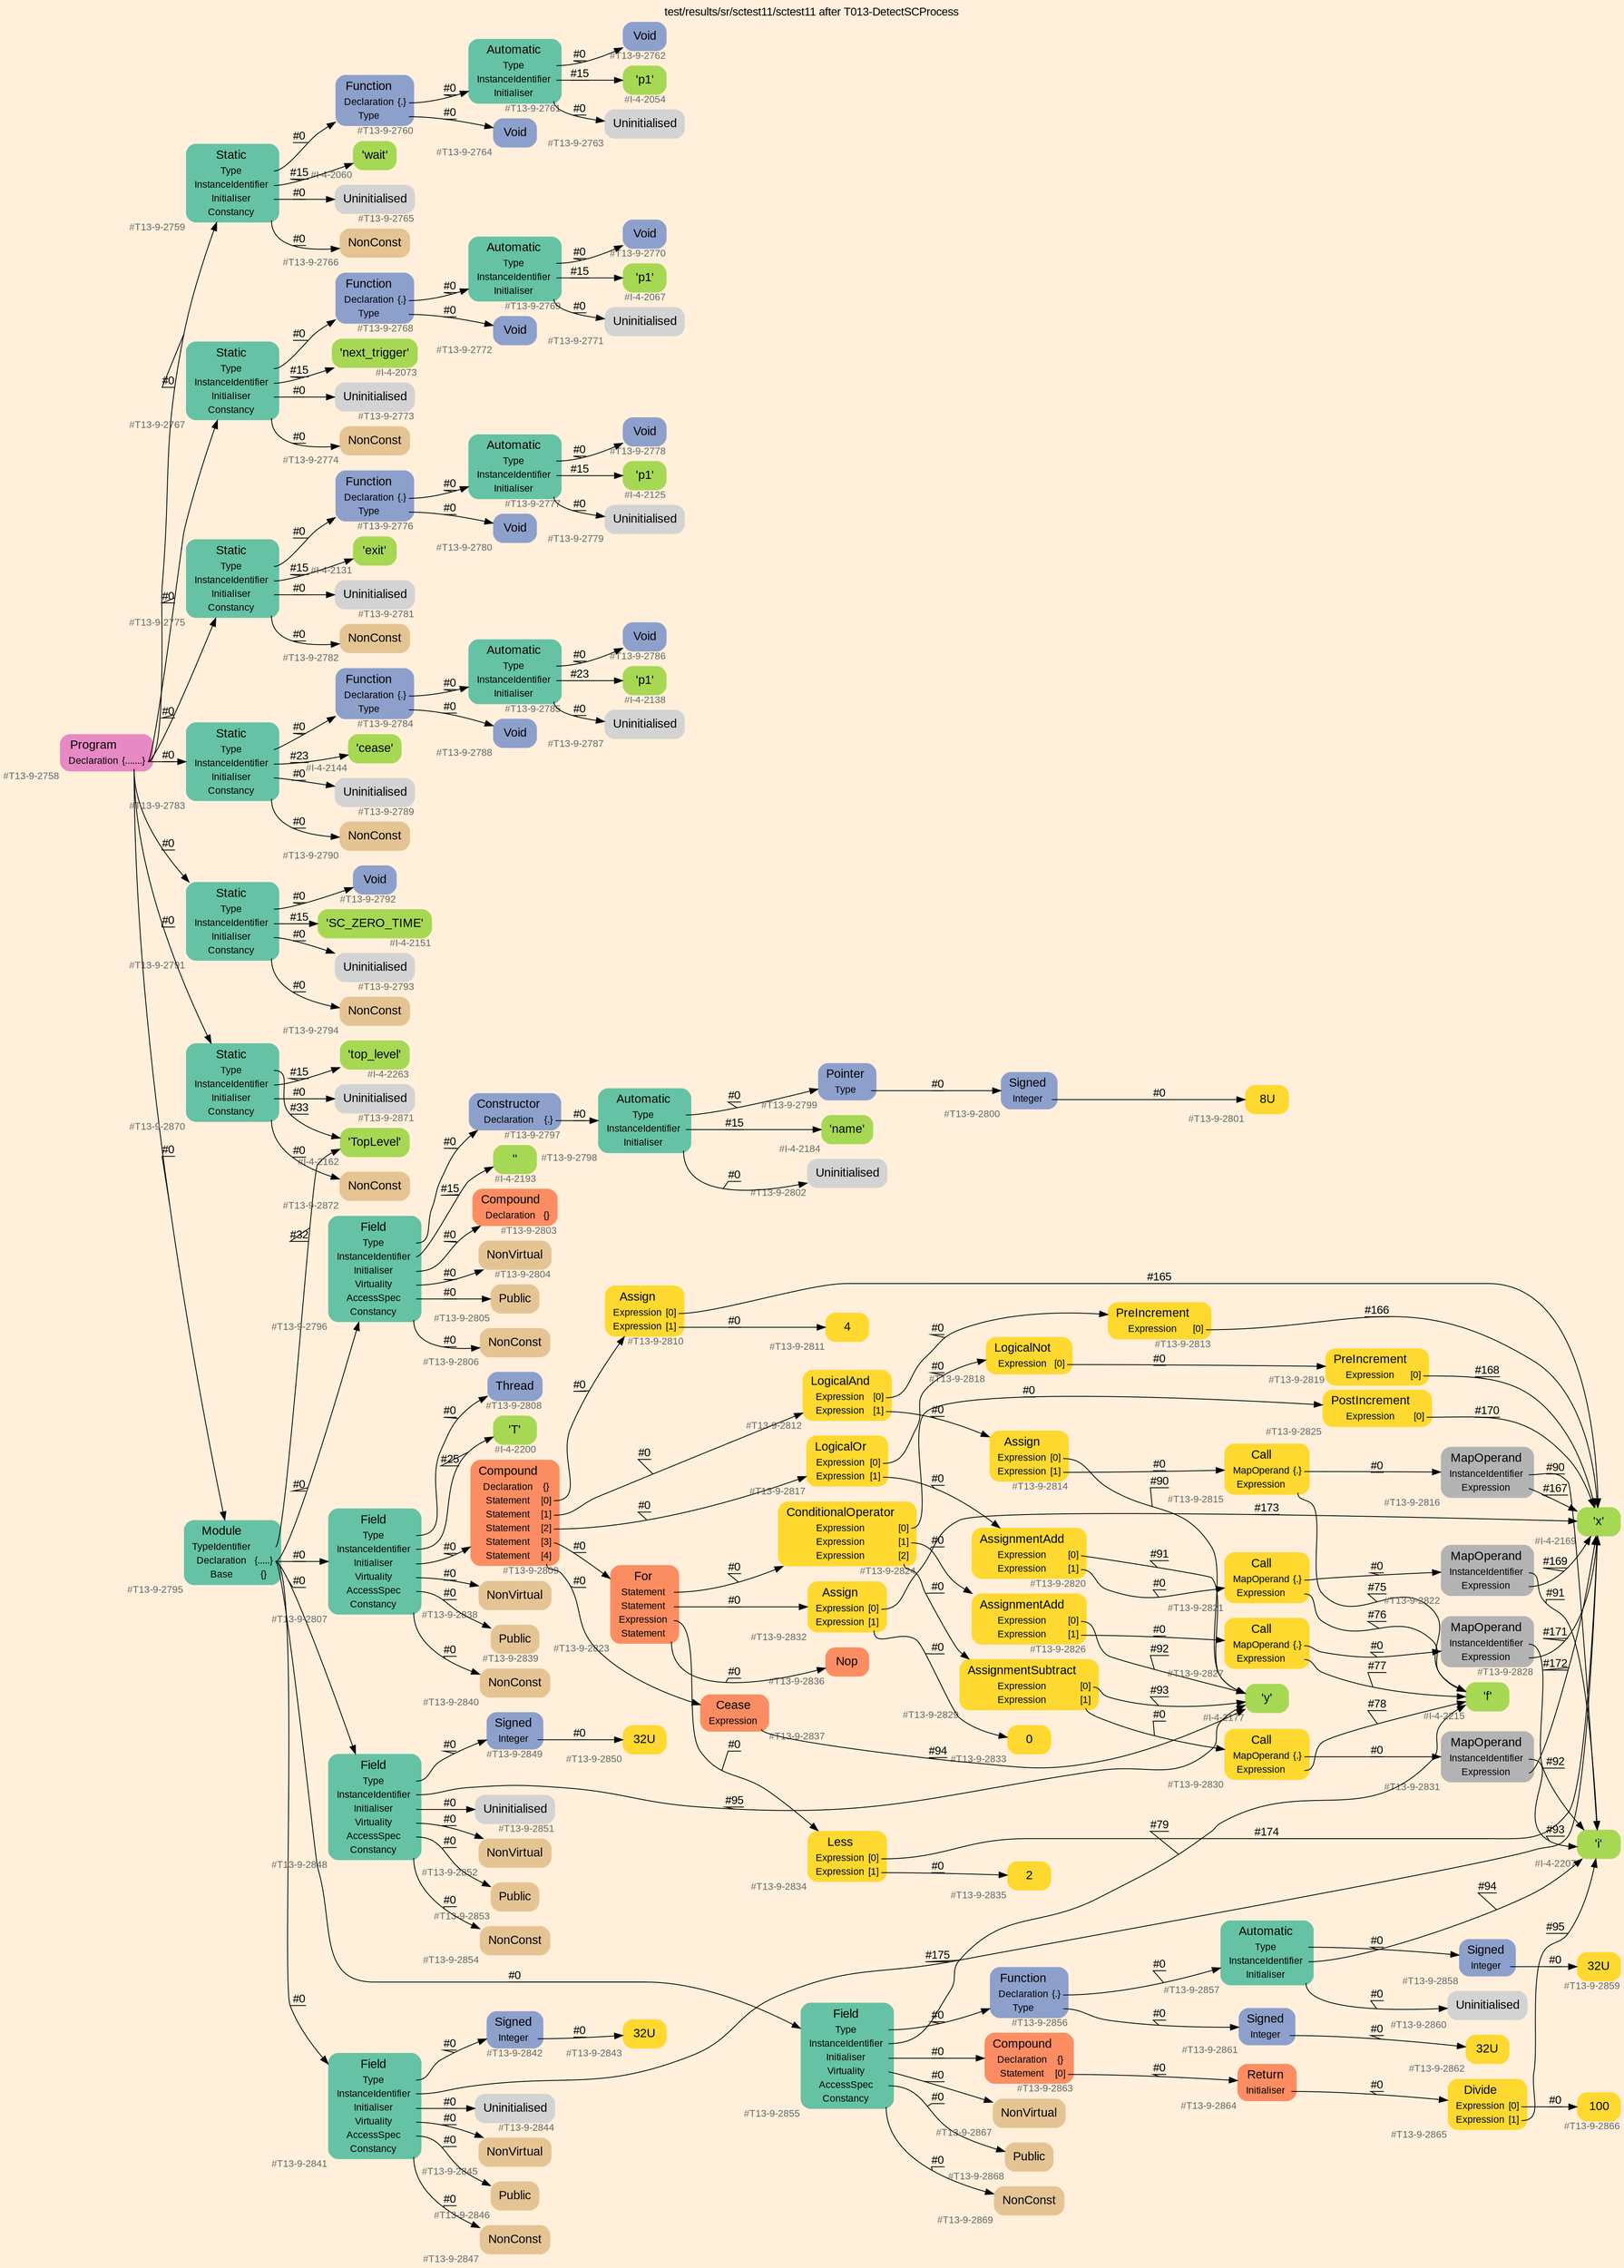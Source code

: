digraph "test/results/sr/sctest11/sctest11 after T013-DetectSCProcess" {
label = "test/results/sr/sctest11/sctest11 after T013-DetectSCProcess"
labelloc = t
graph [
    rankdir = "LR"
    ranksep = 0.3
    bgcolor = antiquewhite1
    color = black
    fontcolor = black
    fontname = "Arial"
];
node [
    fontname = "Arial"
];
edge [
    fontname = "Arial"
];

// -------------------- node figure --------------------
// -------- block #T13-9-2758 ----------
"#T13-9-2758" [
    fillcolor = "/set28/4"
    xlabel = "#T13-9-2758"
    fontsize = "12"
    fontcolor = grey40
    shape = "plaintext"
    label = <<TABLE BORDER="0" CELLBORDER="0" CELLSPACING="0">
     <TR><TD><FONT COLOR="black" POINT-SIZE="15">Program</FONT></TD></TR>
     <TR><TD><FONT COLOR="black" POINT-SIZE="12">Declaration</FONT></TD><TD PORT="port0"><FONT COLOR="black" POINT-SIZE="12">{.......}</FONT></TD></TR>
    </TABLE>>
    style = "rounded,filled"
];

// -------- block #T13-9-2759 ----------
"#T13-9-2759" [
    fillcolor = "/set28/1"
    xlabel = "#T13-9-2759"
    fontsize = "12"
    fontcolor = grey40
    shape = "plaintext"
    label = <<TABLE BORDER="0" CELLBORDER="0" CELLSPACING="0">
     <TR><TD><FONT COLOR="black" POINT-SIZE="15">Static</FONT></TD></TR>
     <TR><TD><FONT COLOR="black" POINT-SIZE="12">Type</FONT></TD><TD PORT="port0"></TD></TR>
     <TR><TD><FONT COLOR="black" POINT-SIZE="12">InstanceIdentifier</FONT></TD><TD PORT="port1"></TD></TR>
     <TR><TD><FONT COLOR="black" POINT-SIZE="12">Initialiser</FONT></TD><TD PORT="port2"></TD></TR>
     <TR><TD><FONT COLOR="black" POINT-SIZE="12">Constancy</FONT></TD><TD PORT="port3"></TD></TR>
    </TABLE>>
    style = "rounded,filled"
];

// -------- block #T13-9-2760 ----------
"#T13-9-2760" [
    fillcolor = "/set28/3"
    xlabel = "#T13-9-2760"
    fontsize = "12"
    fontcolor = grey40
    shape = "plaintext"
    label = <<TABLE BORDER="0" CELLBORDER="0" CELLSPACING="0">
     <TR><TD><FONT COLOR="black" POINT-SIZE="15">Function</FONT></TD></TR>
     <TR><TD><FONT COLOR="black" POINT-SIZE="12">Declaration</FONT></TD><TD PORT="port0"><FONT COLOR="black" POINT-SIZE="12">{.}</FONT></TD></TR>
     <TR><TD><FONT COLOR="black" POINT-SIZE="12">Type</FONT></TD><TD PORT="port1"></TD></TR>
    </TABLE>>
    style = "rounded,filled"
];

// -------- block #T13-9-2761 ----------
"#T13-9-2761" [
    fillcolor = "/set28/1"
    xlabel = "#T13-9-2761"
    fontsize = "12"
    fontcolor = grey40
    shape = "plaintext"
    label = <<TABLE BORDER="0" CELLBORDER="0" CELLSPACING="0">
     <TR><TD><FONT COLOR="black" POINT-SIZE="15">Automatic</FONT></TD></TR>
     <TR><TD><FONT COLOR="black" POINT-SIZE="12">Type</FONT></TD><TD PORT="port0"></TD></TR>
     <TR><TD><FONT COLOR="black" POINT-SIZE="12">InstanceIdentifier</FONT></TD><TD PORT="port1"></TD></TR>
     <TR><TD><FONT COLOR="black" POINT-SIZE="12">Initialiser</FONT></TD><TD PORT="port2"></TD></TR>
    </TABLE>>
    style = "rounded,filled"
];

// -------- block #T13-9-2762 ----------
"#T13-9-2762" [
    fillcolor = "/set28/3"
    xlabel = "#T13-9-2762"
    fontsize = "12"
    fontcolor = grey40
    shape = "plaintext"
    label = <<TABLE BORDER="0" CELLBORDER="0" CELLSPACING="0">
     <TR><TD><FONT COLOR="black" POINT-SIZE="15">Void</FONT></TD></TR>
    </TABLE>>
    style = "rounded,filled"
];

// -------- block #I-4-2054 ----------
"#I-4-2054" [
    fillcolor = "/set28/5"
    xlabel = "#I-4-2054"
    fontsize = "12"
    fontcolor = grey40
    shape = "plaintext"
    label = <<TABLE BORDER="0" CELLBORDER="0" CELLSPACING="0">
     <TR><TD><FONT COLOR="black" POINT-SIZE="15">'p1'</FONT></TD></TR>
    </TABLE>>
    style = "rounded,filled"
];

// -------- block #T13-9-2763 ----------
"#T13-9-2763" [
    xlabel = "#T13-9-2763"
    fontsize = "12"
    fontcolor = grey40
    shape = "plaintext"
    label = <<TABLE BORDER="0" CELLBORDER="0" CELLSPACING="0">
     <TR><TD><FONT COLOR="black" POINT-SIZE="15">Uninitialised</FONT></TD></TR>
    </TABLE>>
    style = "rounded,filled"
];

// -------- block #T13-9-2764 ----------
"#T13-9-2764" [
    fillcolor = "/set28/3"
    xlabel = "#T13-9-2764"
    fontsize = "12"
    fontcolor = grey40
    shape = "plaintext"
    label = <<TABLE BORDER="0" CELLBORDER="0" CELLSPACING="0">
     <TR><TD><FONT COLOR="black" POINT-SIZE="15">Void</FONT></TD></TR>
    </TABLE>>
    style = "rounded,filled"
];

// -------- block #I-4-2060 ----------
"#I-4-2060" [
    fillcolor = "/set28/5"
    xlabel = "#I-4-2060"
    fontsize = "12"
    fontcolor = grey40
    shape = "plaintext"
    label = <<TABLE BORDER="0" CELLBORDER="0" CELLSPACING="0">
     <TR><TD><FONT COLOR="black" POINT-SIZE="15">'wait'</FONT></TD></TR>
    </TABLE>>
    style = "rounded,filled"
];

// -------- block #T13-9-2765 ----------
"#T13-9-2765" [
    xlabel = "#T13-9-2765"
    fontsize = "12"
    fontcolor = grey40
    shape = "plaintext"
    label = <<TABLE BORDER="0" CELLBORDER="0" CELLSPACING="0">
     <TR><TD><FONT COLOR="black" POINT-SIZE="15">Uninitialised</FONT></TD></TR>
    </TABLE>>
    style = "rounded,filled"
];

// -------- block #T13-9-2766 ----------
"#T13-9-2766" [
    fillcolor = "/set28/7"
    xlabel = "#T13-9-2766"
    fontsize = "12"
    fontcolor = grey40
    shape = "plaintext"
    label = <<TABLE BORDER="0" CELLBORDER="0" CELLSPACING="0">
     <TR><TD><FONT COLOR="black" POINT-SIZE="15">NonConst</FONT></TD></TR>
    </TABLE>>
    style = "rounded,filled"
];

// -------- block #T13-9-2767 ----------
"#T13-9-2767" [
    fillcolor = "/set28/1"
    xlabel = "#T13-9-2767"
    fontsize = "12"
    fontcolor = grey40
    shape = "plaintext"
    label = <<TABLE BORDER="0" CELLBORDER="0" CELLSPACING="0">
     <TR><TD><FONT COLOR="black" POINT-SIZE="15">Static</FONT></TD></TR>
     <TR><TD><FONT COLOR="black" POINT-SIZE="12">Type</FONT></TD><TD PORT="port0"></TD></TR>
     <TR><TD><FONT COLOR="black" POINT-SIZE="12">InstanceIdentifier</FONT></TD><TD PORT="port1"></TD></TR>
     <TR><TD><FONT COLOR="black" POINT-SIZE="12">Initialiser</FONT></TD><TD PORT="port2"></TD></TR>
     <TR><TD><FONT COLOR="black" POINT-SIZE="12">Constancy</FONT></TD><TD PORT="port3"></TD></TR>
    </TABLE>>
    style = "rounded,filled"
];

// -------- block #T13-9-2768 ----------
"#T13-9-2768" [
    fillcolor = "/set28/3"
    xlabel = "#T13-9-2768"
    fontsize = "12"
    fontcolor = grey40
    shape = "plaintext"
    label = <<TABLE BORDER="0" CELLBORDER="0" CELLSPACING="0">
     <TR><TD><FONT COLOR="black" POINT-SIZE="15">Function</FONT></TD></TR>
     <TR><TD><FONT COLOR="black" POINT-SIZE="12">Declaration</FONT></TD><TD PORT="port0"><FONT COLOR="black" POINT-SIZE="12">{.}</FONT></TD></TR>
     <TR><TD><FONT COLOR="black" POINT-SIZE="12">Type</FONT></TD><TD PORT="port1"></TD></TR>
    </TABLE>>
    style = "rounded,filled"
];

// -------- block #T13-9-2769 ----------
"#T13-9-2769" [
    fillcolor = "/set28/1"
    xlabel = "#T13-9-2769"
    fontsize = "12"
    fontcolor = grey40
    shape = "plaintext"
    label = <<TABLE BORDER="0" CELLBORDER="0" CELLSPACING="0">
     <TR><TD><FONT COLOR="black" POINT-SIZE="15">Automatic</FONT></TD></TR>
     <TR><TD><FONT COLOR="black" POINT-SIZE="12">Type</FONT></TD><TD PORT="port0"></TD></TR>
     <TR><TD><FONT COLOR="black" POINT-SIZE="12">InstanceIdentifier</FONT></TD><TD PORT="port1"></TD></TR>
     <TR><TD><FONT COLOR="black" POINT-SIZE="12">Initialiser</FONT></TD><TD PORT="port2"></TD></TR>
    </TABLE>>
    style = "rounded,filled"
];

// -------- block #T13-9-2770 ----------
"#T13-9-2770" [
    fillcolor = "/set28/3"
    xlabel = "#T13-9-2770"
    fontsize = "12"
    fontcolor = grey40
    shape = "plaintext"
    label = <<TABLE BORDER="0" CELLBORDER="0" CELLSPACING="0">
     <TR><TD><FONT COLOR="black" POINT-SIZE="15">Void</FONT></TD></TR>
    </TABLE>>
    style = "rounded,filled"
];

// -------- block #I-4-2067 ----------
"#I-4-2067" [
    fillcolor = "/set28/5"
    xlabel = "#I-4-2067"
    fontsize = "12"
    fontcolor = grey40
    shape = "plaintext"
    label = <<TABLE BORDER="0" CELLBORDER="0" CELLSPACING="0">
     <TR><TD><FONT COLOR="black" POINT-SIZE="15">'p1'</FONT></TD></TR>
    </TABLE>>
    style = "rounded,filled"
];

// -------- block #T13-9-2771 ----------
"#T13-9-2771" [
    xlabel = "#T13-9-2771"
    fontsize = "12"
    fontcolor = grey40
    shape = "plaintext"
    label = <<TABLE BORDER="0" CELLBORDER="0" CELLSPACING="0">
     <TR><TD><FONT COLOR="black" POINT-SIZE="15">Uninitialised</FONT></TD></TR>
    </TABLE>>
    style = "rounded,filled"
];

// -------- block #T13-9-2772 ----------
"#T13-9-2772" [
    fillcolor = "/set28/3"
    xlabel = "#T13-9-2772"
    fontsize = "12"
    fontcolor = grey40
    shape = "plaintext"
    label = <<TABLE BORDER="0" CELLBORDER="0" CELLSPACING="0">
     <TR><TD><FONT COLOR="black" POINT-SIZE="15">Void</FONT></TD></TR>
    </TABLE>>
    style = "rounded,filled"
];

// -------- block #I-4-2073 ----------
"#I-4-2073" [
    fillcolor = "/set28/5"
    xlabel = "#I-4-2073"
    fontsize = "12"
    fontcolor = grey40
    shape = "plaintext"
    label = <<TABLE BORDER="0" CELLBORDER="0" CELLSPACING="0">
     <TR><TD><FONT COLOR="black" POINT-SIZE="15">'next_trigger'</FONT></TD></TR>
    </TABLE>>
    style = "rounded,filled"
];

// -------- block #T13-9-2773 ----------
"#T13-9-2773" [
    xlabel = "#T13-9-2773"
    fontsize = "12"
    fontcolor = grey40
    shape = "plaintext"
    label = <<TABLE BORDER="0" CELLBORDER="0" CELLSPACING="0">
     <TR><TD><FONT COLOR="black" POINT-SIZE="15">Uninitialised</FONT></TD></TR>
    </TABLE>>
    style = "rounded,filled"
];

// -------- block #T13-9-2774 ----------
"#T13-9-2774" [
    fillcolor = "/set28/7"
    xlabel = "#T13-9-2774"
    fontsize = "12"
    fontcolor = grey40
    shape = "plaintext"
    label = <<TABLE BORDER="0" CELLBORDER="0" CELLSPACING="0">
     <TR><TD><FONT COLOR="black" POINT-SIZE="15">NonConst</FONT></TD></TR>
    </TABLE>>
    style = "rounded,filled"
];

// -------- block #T13-9-2775 ----------
"#T13-9-2775" [
    fillcolor = "/set28/1"
    xlabel = "#T13-9-2775"
    fontsize = "12"
    fontcolor = grey40
    shape = "plaintext"
    label = <<TABLE BORDER="0" CELLBORDER="0" CELLSPACING="0">
     <TR><TD><FONT COLOR="black" POINT-SIZE="15">Static</FONT></TD></TR>
     <TR><TD><FONT COLOR="black" POINT-SIZE="12">Type</FONT></TD><TD PORT="port0"></TD></TR>
     <TR><TD><FONT COLOR="black" POINT-SIZE="12">InstanceIdentifier</FONT></TD><TD PORT="port1"></TD></TR>
     <TR><TD><FONT COLOR="black" POINT-SIZE="12">Initialiser</FONT></TD><TD PORT="port2"></TD></TR>
     <TR><TD><FONT COLOR="black" POINT-SIZE="12">Constancy</FONT></TD><TD PORT="port3"></TD></TR>
    </TABLE>>
    style = "rounded,filled"
];

// -------- block #T13-9-2776 ----------
"#T13-9-2776" [
    fillcolor = "/set28/3"
    xlabel = "#T13-9-2776"
    fontsize = "12"
    fontcolor = grey40
    shape = "plaintext"
    label = <<TABLE BORDER="0" CELLBORDER="0" CELLSPACING="0">
     <TR><TD><FONT COLOR="black" POINT-SIZE="15">Function</FONT></TD></TR>
     <TR><TD><FONT COLOR="black" POINT-SIZE="12">Declaration</FONT></TD><TD PORT="port0"><FONT COLOR="black" POINT-SIZE="12">{.}</FONT></TD></TR>
     <TR><TD><FONT COLOR="black" POINT-SIZE="12">Type</FONT></TD><TD PORT="port1"></TD></TR>
    </TABLE>>
    style = "rounded,filled"
];

// -------- block #T13-9-2777 ----------
"#T13-9-2777" [
    fillcolor = "/set28/1"
    xlabel = "#T13-9-2777"
    fontsize = "12"
    fontcolor = grey40
    shape = "plaintext"
    label = <<TABLE BORDER="0" CELLBORDER="0" CELLSPACING="0">
     <TR><TD><FONT COLOR="black" POINT-SIZE="15">Automatic</FONT></TD></TR>
     <TR><TD><FONT COLOR="black" POINT-SIZE="12">Type</FONT></TD><TD PORT="port0"></TD></TR>
     <TR><TD><FONT COLOR="black" POINT-SIZE="12">InstanceIdentifier</FONT></TD><TD PORT="port1"></TD></TR>
     <TR><TD><FONT COLOR="black" POINT-SIZE="12">Initialiser</FONT></TD><TD PORT="port2"></TD></TR>
    </TABLE>>
    style = "rounded,filled"
];

// -------- block #T13-9-2778 ----------
"#T13-9-2778" [
    fillcolor = "/set28/3"
    xlabel = "#T13-9-2778"
    fontsize = "12"
    fontcolor = grey40
    shape = "plaintext"
    label = <<TABLE BORDER="0" CELLBORDER="0" CELLSPACING="0">
     <TR><TD><FONT COLOR="black" POINT-SIZE="15">Void</FONT></TD></TR>
    </TABLE>>
    style = "rounded,filled"
];

// -------- block #I-4-2125 ----------
"#I-4-2125" [
    fillcolor = "/set28/5"
    xlabel = "#I-4-2125"
    fontsize = "12"
    fontcolor = grey40
    shape = "plaintext"
    label = <<TABLE BORDER="0" CELLBORDER="0" CELLSPACING="0">
     <TR><TD><FONT COLOR="black" POINT-SIZE="15">'p1'</FONT></TD></TR>
    </TABLE>>
    style = "rounded,filled"
];

// -------- block #T13-9-2779 ----------
"#T13-9-2779" [
    xlabel = "#T13-9-2779"
    fontsize = "12"
    fontcolor = grey40
    shape = "plaintext"
    label = <<TABLE BORDER="0" CELLBORDER="0" CELLSPACING="0">
     <TR><TD><FONT COLOR="black" POINT-SIZE="15">Uninitialised</FONT></TD></TR>
    </TABLE>>
    style = "rounded,filled"
];

// -------- block #T13-9-2780 ----------
"#T13-9-2780" [
    fillcolor = "/set28/3"
    xlabel = "#T13-9-2780"
    fontsize = "12"
    fontcolor = grey40
    shape = "plaintext"
    label = <<TABLE BORDER="0" CELLBORDER="0" CELLSPACING="0">
     <TR><TD><FONT COLOR="black" POINT-SIZE="15">Void</FONT></TD></TR>
    </TABLE>>
    style = "rounded,filled"
];

// -------- block #I-4-2131 ----------
"#I-4-2131" [
    fillcolor = "/set28/5"
    xlabel = "#I-4-2131"
    fontsize = "12"
    fontcolor = grey40
    shape = "plaintext"
    label = <<TABLE BORDER="0" CELLBORDER="0" CELLSPACING="0">
     <TR><TD><FONT COLOR="black" POINT-SIZE="15">'exit'</FONT></TD></TR>
    </TABLE>>
    style = "rounded,filled"
];

// -------- block #T13-9-2781 ----------
"#T13-9-2781" [
    xlabel = "#T13-9-2781"
    fontsize = "12"
    fontcolor = grey40
    shape = "plaintext"
    label = <<TABLE BORDER="0" CELLBORDER="0" CELLSPACING="0">
     <TR><TD><FONT COLOR="black" POINT-SIZE="15">Uninitialised</FONT></TD></TR>
    </TABLE>>
    style = "rounded,filled"
];

// -------- block #T13-9-2782 ----------
"#T13-9-2782" [
    fillcolor = "/set28/7"
    xlabel = "#T13-9-2782"
    fontsize = "12"
    fontcolor = grey40
    shape = "plaintext"
    label = <<TABLE BORDER="0" CELLBORDER="0" CELLSPACING="0">
     <TR><TD><FONT COLOR="black" POINT-SIZE="15">NonConst</FONT></TD></TR>
    </TABLE>>
    style = "rounded,filled"
];

// -------- block #T13-9-2783 ----------
"#T13-9-2783" [
    fillcolor = "/set28/1"
    xlabel = "#T13-9-2783"
    fontsize = "12"
    fontcolor = grey40
    shape = "plaintext"
    label = <<TABLE BORDER="0" CELLBORDER="0" CELLSPACING="0">
     <TR><TD><FONT COLOR="black" POINT-SIZE="15">Static</FONT></TD></TR>
     <TR><TD><FONT COLOR="black" POINT-SIZE="12">Type</FONT></TD><TD PORT="port0"></TD></TR>
     <TR><TD><FONT COLOR="black" POINT-SIZE="12">InstanceIdentifier</FONT></TD><TD PORT="port1"></TD></TR>
     <TR><TD><FONT COLOR="black" POINT-SIZE="12">Initialiser</FONT></TD><TD PORT="port2"></TD></TR>
     <TR><TD><FONT COLOR="black" POINT-SIZE="12">Constancy</FONT></TD><TD PORT="port3"></TD></TR>
    </TABLE>>
    style = "rounded,filled"
];

// -------- block #T13-9-2784 ----------
"#T13-9-2784" [
    fillcolor = "/set28/3"
    xlabel = "#T13-9-2784"
    fontsize = "12"
    fontcolor = grey40
    shape = "plaintext"
    label = <<TABLE BORDER="0" CELLBORDER="0" CELLSPACING="0">
     <TR><TD><FONT COLOR="black" POINT-SIZE="15">Function</FONT></TD></TR>
     <TR><TD><FONT COLOR="black" POINT-SIZE="12">Declaration</FONT></TD><TD PORT="port0"><FONT COLOR="black" POINT-SIZE="12">{.}</FONT></TD></TR>
     <TR><TD><FONT COLOR="black" POINT-SIZE="12">Type</FONT></TD><TD PORT="port1"></TD></TR>
    </TABLE>>
    style = "rounded,filled"
];

// -------- block #T13-9-2785 ----------
"#T13-9-2785" [
    fillcolor = "/set28/1"
    xlabel = "#T13-9-2785"
    fontsize = "12"
    fontcolor = grey40
    shape = "plaintext"
    label = <<TABLE BORDER="0" CELLBORDER="0" CELLSPACING="0">
     <TR><TD><FONT COLOR="black" POINT-SIZE="15">Automatic</FONT></TD></TR>
     <TR><TD><FONT COLOR="black" POINT-SIZE="12">Type</FONT></TD><TD PORT="port0"></TD></TR>
     <TR><TD><FONT COLOR="black" POINT-SIZE="12">InstanceIdentifier</FONT></TD><TD PORT="port1"></TD></TR>
     <TR><TD><FONT COLOR="black" POINT-SIZE="12">Initialiser</FONT></TD><TD PORT="port2"></TD></TR>
    </TABLE>>
    style = "rounded,filled"
];

// -------- block #T13-9-2786 ----------
"#T13-9-2786" [
    fillcolor = "/set28/3"
    xlabel = "#T13-9-2786"
    fontsize = "12"
    fontcolor = grey40
    shape = "plaintext"
    label = <<TABLE BORDER="0" CELLBORDER="0" CELLSPACING="0">
     <TR><TD><FONT COLOR="black" POINT-SIZE="15">Void</FONT></TD></TR>
    </TABLE>>
    style = "rounded,filled"
];

// -------- block #I-4-2138 ----------
"#I-4-2138" [
    fillcolor = "/set28/5"
    xlabel = "#I-4-2138"
    fontsize = "12"
    fontcolor = grey40
    shape = "plaintext"
    label = <<TABLE BORDER="0" CELLBORDER="0" CELLSPACING="0">
     <TR><TD><FONT COLOR="black" POINT-SIZE="15">'p1'</FONT></TD></TR>
    </TABLE>>
    style = "rounded,filled"
];

// -------- block #T13-9-2787 ----------
"#T13-9-2787" [
    xlabel = "#T13-9-2787"
    fontsize = "12"
    fontcolor = grey40
    shape = "plaintext"
    label = <<TABLE BORDER="0" CELLBORDER="0" CELLSPACING="0">
     <TR><TD><FONT COLOR="black" POINT-SIZE="15">Uninitialised</FONT></TD></TR>
    </TABLE>>
    style = "rounded,filled"
];

// -------- block #T13-9-2788 ----------
"#T13-9-2788" [
    fillcolor = "/set28/3"
    xlabel = "#T13-9-2788"
    fontsize = "12"
    fontcolor = grey40
    shape = "plaintext"
    label = <<TABLE BORDER="0" CELLBORDER="0" CELLSPACING="0">
     <TR><TD><FONT COLOR="black" POINT-SIZE="15">Void</FONT></TD></TR>
    </TABLE>>
    style = "rounded,filled"
];

// -------- block #I-4-2144 ----------
"#I-4-2144" [
    fillcolor = "/set28/5"
    xlabel = "#I-4-2144"
    fontsize = "12"
    fontcolor = grey40
    shape = "plaintext"
    label = <<TABLE BORDER="0" CELLBORDER="0" CELLSPACING="0">
     <TR><TD><FONT COLOR="black" POINT-SIZE="15">'cease'</FONT></TD></TR>
    </TABLE>>
    style = "rounded,filled"
];

// -------- block #T13-9-2789 ----------
"#T13-9-2789" [
    xlabel = "#T13-9-2789"
    fontsize = "12"
    fontcolor = grey40
    shape = "plaintext"
    label = <<TABLE BORDER="0" CELLBORDER="0" CELLSPACING="0">
     <TR><TD><FONT COLOR="black" POINT-SIZE="15">Uninitialised</FONT></TD></TR>
    </TABLE>>
    style = "rounded,filled"
];

// -------- block #T13-9-2790 ----------
"#T13-9-2790" [
    fillcolor = "/set28/7"
    xlabel = "#T13-9-2790"
    fontsize = "12"
    fontcolor = grey40
    shape = "plaintext"
    label = <<TABLE BORDER="0" CELLBORDER="0" CELLSPACING="0">
     <TR><TD><FONT COLOR="black" POINT-SIZE="15">NonConst</FONT></TD></TR>
    </TABLE>>
    style = "rounded,filled"
];

// -------- block #T13-9-2791 ----------
"#T13-9-2791" [
    fillcolor = "/set28/1"
    xlabel = "#T13-9-2791"
    fontsize = "12"
    fontcolor = grey40
    shape = "plaintext"
    label = <<TABLE BORDER="0" CELLBORDER="0" CELLSPACING="0">
     <TR><TD><FONT COLOR="black" POINT-SIZE="15">Static</FONT></TD></TR>
     <TR><TD><FONT COLOR="black" POINT-SIZE="12">Type</FONT></TD><TD PORT="port0"></TD></TR>
     <TR><TD><FONT COLOR="black" POINT-SIZE="12">InstanceIdentifier</FONT></TD><TD PORT="port1"></TD></TR>
     <TR><TD><FONT COLOR="black" POINT-SIZE="12">Initialiser</FONT></TD><TD PORT="port2"></TD></TR>
     <TR><TD><FONT COLOR="black" POINT-SIZE="12">Constancy</FONT></TD><TD PORT="port3"></TD></TR>
    </TABLE>>
    style = "rounded,filled"
];

// -------- block #T13-9-2792 ----------
"#T13-9-2792" [
    fillcolor = "/set28/3"
    xlabel = "#T13-9-2792"
    fontsize = "12"
    fontcolor = grey40
    shape = "plaintext"
    label = <<TABLE BORDER="0" CELLBORDER="0" CELLSPACING="0">
     <TR><TD><FONT COLOR="black" POINT-SIZE="15">Void</FONT></TD></TR>
    </TABLE>>
    style = "rounded,filled"
];

// -------- block #I-4-2151 ----------
"#I-4-2151" [
    fillcolor = "/set28/5"
    xlabel = "#I-4-2151"
    fontsize = "12"
    fontcolor = grey40
    shape = "plaintext"
    label = <<TABLE BORDER="0" CELLBORDER="0" CELLSPACING="0">
     <TR><TD><FONT COLOR="black" POINT-SIZE="15">'SC_ZERO_TIME'</FONT></TD></TR>
    </TABLE>>
    style = "rounded,filled"
];

// -------- block #T13-9-2793 ----------
"#T13-9-2793" [
    xlabel = "#T13-9-2793"
    fontsize = "12"
    fontcolor = grey40
    shape = "plaintext"
    label = <<TABLE BORDER="0" CELLBORDER="0" CELLSPACING="0">
     <TR><TD><FONT COLOR="black" POINT-SIZE="15">Uninitialised</FONT></TD></TR>
    </TABLE>>
    style = "rounded,filled"
];

// -------- block #T13-9-2794 ----------
"#T13-9-2794" [
    fillcolor = "/set28/7"
    xlabel = "#T13-9-2794"
    fontsize = "12"
    fontcolor = grey40
    shape = "plaintext"
    label = <<TABLE BORDER="0" CELLBORDER="0" CELLSPACING="0">
     <TR><TD><FONT COLOR="black" POINT-SIZE="15">NonConst</FONT></TD></TR>
    </TABLE>>
    style = "rounded,filled"
];

// -------- block #T13-9-2795 ----------
"#T13-9-2795" [
    fillcolor = "/set28/1"
    xlabel = "#T13-9-2795"
    fontsize = "12"
    fontcolor = grey40
    shape = "plaintext"
    label = <<TABLE BORDER="0" CELLBORDER="0" CELLSPACING="0">
     <TR><TD><FONT COLOR="black" POINT-SIZE="15">Module</FONT></TD></TR>
     <TR><TD><FONT COLOR="black" POINT-SIZE="12">TypeIdentifier</FONT></TD><TD PORT="port0"></TD></TR>
     <TR><TD><FONT COLOR="black" POINT-SIZE="12">Declaration</FONT></TD><TD PORT="port1"><FONT COLOR="black" POINT-SIZE="12">{.....}</FONT></TD></TR>
     <TR><TD><FONT COLOR="black" POINT-SIZE="12">Base</FONT></TD><TD PORT="port2"><FONT COLOR="black" POINT-SIZE="12">{}</FONT></TD></TR>
    </TABLE>>
    style = "rounded,filled"
];

// -------- block #I-4-2162 ----------
"#I-4-2162" [
    fillcolor = "/set28/5"
    xlabel = "#I-4-2162"
    fontsize = "12"
    fontcolor = grey40
    shape = "plaintext"
    label = <<TABLE BORDER="0" CELLBORDER="0" CELLSPACING="0">
     <TR><TD><FONT COLOR="black" POINT-SIZE="15">'TopLevel'</FONT></TD></TR>
    </TABLE>>
    style = "rounded,filled"
];

// -------- block #T13-9-2796 ----------
"#T13-9-2796" [
    fillcolor = "/set28/1"
    xlabel = "#T13-9-2796"
    fontsize = "12"
    fontcolor = grey40
    shape = "plaintext"
    label = <<TABLE BORDER="0" CELLBORDER="0" CELLSPACING="0">
     <TR><TD><FONT COLOR="black" POINT-SIZE="15">Field</FONT></TD></TR>
     <TR><TD><FONT COLOR="black" POINT-SIZE="12">Type</FONT></TD><TD PORT="port0"></TD></TR>
     <TR><TD><FONT COLOR="black" POINT-SIZE="12">InstanceIdentifier</FONT></TD><TD PORT="port1"></TD></TR>
     <TR><TD><FONT COLOR="black" POINT-SIZE="12">Initialiser</FONT></TD><TD PORT="port2"></TD></TR>
     <TR><TD><FONT COLOR="black" POINT-SIZE="12">Virtuality</FONT></TD><TD PORT="port3"></TD></TR>
     <TR><TD><FONT COLOR="black" POINT-SIZE="12">AccessSpec</FONT></TD><TD PORT="port4"></TD></TR>
     <TR><TD><FONT COLOR="black" POINT-SIZE="12">Constancy</FONT></TD><TD PORT="port5"></TD></TR>
    </TABLE>>
    style = "rounded,filled"
];

// -------- block #T13-9-2797 ----------
"#T13-9-2797" [
    fillcolor = "/set28/3"
    xlabel = "#T13-9-2797"
    fontsize = "12"
    fontcolor = grey40
    shape = "plaintext"
    label = <<TABLE BORDER="0" CELLBORDER="0" CELLSPACING="0">
     <TR><TD><FONT COLOR="black" POINT-SIZE="15">Constructor</FONT></TD></TR>
     <TR><TD><FONT COLOR="black" POINT-SIZE="12">Declaration</FONT></TD><TD PORT="port0"><FONT COLOR="black" POINT-SIZE="12">{.}</FONT></TD></TR>
    </TABLE>>
    style = "rounded,filled"
];

// -------- block #T13-9-2798 ----------
"#T13-9-2798" [
    fillcolor = "/set28/1"
    xlabel = "#T13-9-2798"
    fontsize = "12"
    fontcolor = grey40
    shape = "plaintext"
    label = <<TABLE BORDER="0" CELLBORDER="0" CELLSPACING="0">
     <TR><TD><FONT COLOR="black" POINT-SIZE="15">Automatic</FONT></TD></TR>
     <TR><TD><FONT COLOR="black" POINT-SIZE="12">Type</FONT></TD><TD PORT="port0"></TD></TR>
     <TR><TD><FONT COLOR="black" POINT-SIZE="12">InstanceIdentifier</FONT></TD><TD PORT="port1"></TD></TR>
     <TR><TD><FONT COLOR="black" POINT-SIZE="12">Initialiser</FONT></TD><TD PORT="port2"></TD></TR>
    </TABLE>>
    style = "rounded,filled"
];

// -------- block #T13-9-2799 ----------
"#T13-9-2799" [
    fillcolor = "/set28/3"
    xlabel = "#T13-9-2799"
    fontsize = "12"
    fontcolor = grey40
    shape = "plaintext"
    label = <<TABLE BORDER="0" CELLBORDER="0" CELLSPACING="0">
     <TR><TD><FONT COLOR="black" POINT-SIZE="15">Pointer</FONT></TD></TR>
     <TR><TD><FONT COLOR="black" POINT-SIZE="12">Type</FONT></TD><TD PORT="port0"></TD></TR>
    </TABLE>>
    style = "rounded,filled"
];

// -------- block #T13-9-2800 ----------
"#T13-9-2800" [
    fillcolor = "/set28/3"
    xlabel = "#T13-9-2800"
    fontsize = "12"
    fontcolor = grey40
    shape = "plaintext"
    label = <<TABLE BORDER="0" CELLBORDER="0" CELLSPACING="0">
     <TR><TD><FONT COLOR="black" POINT-SIZE="15">Signed</FONT></TD></TR>
     <TR><TD><FONT COLOR="black" POINT-SIZE="12">Integer</FONT></TD><TD PORT="port0"></TD></TR>
    </TABLE>>
    style = "rounded,filled"
];

// -------- block #T13-9-2801 ----------
"#T13-9-2801" [
    fillcolor = "/set28/6"
    xlabel = "#T13-9-2801"
    fontsize = "12"
    fontcolor = grey40
    shape = "plaintext"
    label = <<TABLE BORDER="0" CELLBORDER="0" CELLSPACING="0">
     <TR><TD><FONT COLOR="black" POINT-SIZE="15">8U</FONT></TD></TR>
    </TABLE>>
    style = "rounded,filled"
];

// -------- block #I-4-2184 ----------
"#I-4-2184" [
    fillcolor = "/set28/5"
    xlabel = "#I-4-2184"
    fontsize = "12"
    fontcolor = grey40
    shape = "plaintext"
    label = <<TABLE BORDER="0" CELLBORDER="0" CELLSPACING="0">
     <TR><TD><FONT COLOR="black" POINT-SIZE="15">'name'</FONT></TD></TR>
    </TABLE>>
    style = "rounded,filled"
];

// -------- block #T13-9-2802 ----------
"#T13-9-2802" [
    xlabel = "#T13-9-2802"
    fontsize = "12"
    fontcolor = grey40
    shape = "plaintext"
    label = <<TABLE BORDER="0" CELLBORDER="0" CELLSPACING="0">
     <TR><TD><FONT COLOR="black" POINT-SIZE="15">Uninitialised</FONT></TD></TR>
    </TABLE>>
    style = "rounded,filled"
];

// -------- block #I-4-2193 ----------
"#I-4-2193" [
    fillcolor = "/set28/5"
    xlabel = "#I-4-2193"
    fontsize = "12"
    fontcolor = grey40
    shape = "plaintext"
    label = <<TABLE BORDER="0" CELLBORDER="0" CELLSPACING="0">
     <TR><TD><FONT COLOR="black" POINT-SIZE="15">''</FONT></TD></TR>
    </TABLE>>
    style = "rounded,filled"
];

// -------- block #T13-9-2803 ----------
"#T13-9-2803" [
    fillcolor = "/set28/2"
    xlabel = "#T13-9-2803"
    fontsize = "12"
    fontcolor = grey40
    shape = "plaintext"
    label = <<TABLE BORDER="0" CELLBORDER="0" CELLSPACING="0">
     <TR><TD><FONT COLOR="black" POINT-SIZE="15">Compound</FONT></TD></TR>
     <TR><TD><FONT COLOR="black" POINT-SIZE="12">Declaration</FONT></TD><TD PORT="port0"><FONT COLOR="black" POINT-SIZE="12">{}</FONT></TD></TR>
    </TABLE>>
    style = "rounded,filled"
];

// -------- block #T13-9-2804 ----------
"#T13-9-2804" [
    fillcolor = "/set28/7"
    xlabel = "#T13-9-2804"
    fontsize = "12"
    fontcolor = grey40
    shape = "plaintext"
    label = <<TABLE BORDER="0" CELLBORDER="0" CELLSPACING="0">
     <TR><TD><FONT COLOR="black" POINT-SIZE="15">NonVirtual</FONT></TD></TR>
    </TABLE>>
    style = "rounded,filled"
];

// -------- block #T13-9-2805 ----------
"#T13-9-2805" [
    fillcolor = "/set28/7"
    xlabel = "#T13-9-2805"
    fontsize = "12"
    fontcolor = grey40
    shape = "plaintext"
    label = <<TABLE BORDER="0" CELLBORDER="0" CELLSPACING="0">
     <TR><TD><FONT COLOR="black" POINT-SIZE="15">Public</FONT></TD></TR>
    </TABLE>>
    style = "rounded,filled"
];

// -------- block #T13-9-2806 ----------
"#T13-9-2806" [
    fillcolor = "/set28/7"
    xlabel = "#T13-9-2806"
    fontsize = "12"
    fontcolor = grey40
    shape = "plaintext"
    label = <<TABLE BORDER="0" CELLBORDER="0" CELLSPACING="0">
     <TR><TD><FONT COLOR="black" POINT-SIZE="15">NonConst</FONT></TD></TR>
    </TABLE>>
    style = "rounded,filled"
];

// -------- block #T13-9-2807 ----------
"#T13-9-2807" [
    fillcolor = "/set28/1"
    xlabel = "#T13-9-2807"
    fontsize = "12"
    fontcolor = grey40
    shape = "plaintext"
    label = <<TABLE BORDER="0" CELLBORDER="0" CELLSPACING="0">
     <TR><TD><FONT COLOR="black" POINT-SIZE="15">Field</FONT></TD></TR>
     <TR><TD><FONT COLOR="black" POINT-SIZE="12">Type</FONT></TD><TD PORT="port0"></TD></TR>
     <TR><TD><FONT COLOR="black" POINT-SIZE="12">InstanceIdentifier</FONT></TD><TD PORT="port1"></TD></TR>
     <TR><TD><FONT COLOR="black" POINT-SIZE="12">Initialiser</FONT></TD><TD PORT="port2"></TD></TR>
     <TR><TD><FONT COLOR="black" POINT-SIZE="12">Virtuality</FONT></TD><TD PORT="port3"></TD></TR>
     <TR><TD><FONT COLOR="black" POINT-SIZE="12">AccessSpec</FONT></TD><TD PORT="port4"></TD></TR>
     <TR><TD><FONT COLOR="black" POINT-SIZE="12">Constancy</FONT></TD><TD PORT="port5"></TD></TR>
    </TABLE>>
    style = "rounded,filled"
];

// -------- block #T13-9-2808 ----------
"#T13-9-2808" [
    fillcolor = "/set28/3"
    xlabel = "#T13-9-2808"
    fontsize = "12"
    fontcolor = grey40
    shape = "plaintext"
    label = <<TABLE BORDER="0" CELLBORDER="0" CELLSPACING="0">
     <TR><TD><FONT COLOR="black" POINT-SIZE="15">Thread</FONT></TD></TR>
    </TABLE>>
    style = "rounded,filled"
];

// -------- block #I-4-2200 ----------
"#I-4-2200" [
    fillcolor = "/set28/5"
    xlabel = "#I-4-2200"
    fontsize = "12"
    fontcolor = grey40
    shape = "plaintext"
    label = <<TABLE BORDER="0" CELLBORDER="0" CELLSPACING="0">
     <TR><TD><FONT COLOR="black" POINT-SIZE="15">'T'</FONT></TD></TR>
    </TABLE>>
    style = "rounded,filled"
];

// -------- block #T13-9-2809 ----------
"#T13-9-2809" [
    fillcolor = "/set28/2"
    xlabel = "#T13-9-2809"
    fontsize = "12"
    fontcolor = grey40
    shape = "plaintext"
    label = <<TABLE BORDER="0" CELLBORDER="0" CELLSPACING="0">
     <TR><TD><FONT COLOR="black" POINT-SIZE="15">Compound</FONT></TD></TR>
     <TR><TD><FONT COLOR="black" POINT-SIZE="12">Declaration</FONT></TD><TD PORT="port0"><FONT COLOR="black" POINT-SIZE="12">{}</FONT></TD></TR>
     <TR><TD><FONT COLOR="black" POINT-SIZE="12">Statement</FONT></TD><TD PORT="port1"><FONT COLOR="black" POINT-SIZE="12">[0]</FONT></TD></TR>
     <TR><TD><FONT COLOR="black" POINT-SIZE="12">Statement</FONT></TD><TD PORT="port2"><FONT COLOR="black" POINT-SIZE="12">[1]</FONT></TD></TR>
     <TR><TD><FONT COLOR="black" POINT-SIZE="12">Statement</FONT></TD><TD PORT="port3"><FONT COLOR="black" POINT-SIZE="12">[2]</FONT></TD></TR>
     <TR><TD><FONT COLOR="black" POINT-SIZE="12">Statement</FONT></TD><TD PORT="port4"><FONT COLOR="black" POINT-SIZE="12">[3]</FONT></TD></TR>
     <TR><TD><FONT COLOR="black" POINT-SIZE="12">Statement</FONT></TD><TD PORT="port5"><FONT COLOR="black" POINT-SIZE="12">[4]</FONT></TD></TR>
    </TABLE>>
    style = "rounded,filled"
];

// -------- block #T13-9-2810 ----------
"#T13-9-2810" [
    fillcolor = "/set28/6"
    xlabel = "#T13-9-2810"
    fontsize = "12"
    fontcolor = grey40
    shape = "plaintext"
    label = <<TABLE BORDER="0" CELLBORDER="0" CELLSPACING="0">
     <TR><TD><FONT COLOR="black" POINT-SIZE="15">Assign</FONT></TD></TR>
     <TR><TD><FONT COLOR="black" POINT-SIZE="12">Expression</FONT></TD><TD PORT="port0"><FONT COLOR="black" POINT-SIZE="12">[0]</FONT></TD></TR>
     <TR><TD><FONT COLOR="black" POINT-SIZE="12">Expression</FONT></TD><TD PORT="port1"><FONT COLOR="black" POINT-SIZE="12">[1]</FONT></TD></TR>
    </TABLE>>
    style = "rounded,filled"
];

// -------- block #I-4-2169 ----------
"#I-4-2169" [
    fillcolor = "/set28/5"
    xlabel = "#I-4-2169"
    fontsize = "12"
    fontcolor = grey40
    shape = "plaintext"
    label = <<TABLE BORDER="0" CELLBORDER="0" CELLSPACING="0">
     <TR><TD><FONT COLOR="black" POINT-SIZE="15">'x'</FONT></TD></TR>
    </TABLE>>
    style = "rounded,filled"
];

// -------- block #T13-9-2811 ----------
"#T13-9-2811" [
    fillcolor = "/set28/6"
    xlabel = "#T13-9-2811"
    fontsize = "12"
    fontcolor = grey40
    shape = "plaintext"
    label = <<TABLE BORDER="0" CELLBORDER="0" CELLSPACING="0">
     <TR><TD><FONT COLOR="black" POINT-SIZE="15">4</FONT></TD></TR>
    </TABLE>>
    style = "rounded,filled"
];

// -------- block #T13-9-2812 ----------
"#T13-9-2812" [
    fillcolor = "/set28/6"
    xlabel = "#T13-9-2812"
    fontsize = "12"
    fontcolor = grey40
    shape = "plaintext"
    label = <<TABLE BORDER="0" CELLBORDER="0" CELLSPACING="0">
     <TR><TD><FONT COLOR="black" POINT-SIZE="15">LogicalAnd</FONT></TD></TR>
     <TR><TD><FONT COLOR="black" POINT-SIZE="12">Expression</FONT></TD><TD PORT="port0"><FONT COLOR="black" POINT-SIZE="12">[0]</FONT></TD></TR>
     <TR><TD><FONT COLOR="black" POINT-SIZE="12">Expression</FONT></TD><TD PORT="port1"><FONT COLOR="black" POINT-SIZE="12">[1]</FONT></TD></TR>
    </TABLE>>
    style = "rounded,filled"
];

// -------- block #T13-9-2813 ----------
"#T13-9-2813" [
    fillcolor = "/set28/6"
    xlabel = "#T13-9-2813"
    fontsize = "12"
    fontcolor = grey40
    shape = "plaintext"
    label = <<TABLE BORDER="0" CELLBORDER="0" CELLSPACING="0">
     <TR><TD><FONT COLOR="black" POINT-SIZE="15">PreIncrement</FONT></TD></TR>
     <TR><TD><FONT COLOR="black" POINT-SIZE="12">Expression</FONT></TD><TD PORT="port0"><FONT COLOR="black" POINT-SIZE="12">[0]</FONT></TD></TR>
    </TABLE>>
    style = "rounded,filled"
];

// -------- block #T13-9-2814 ----------
"#T13-9-2814" [
    fillcolor = "/set28/6"
    xlabel = "#T13-9-2814"
    fontsize = "12"
    fontcolor = grey40
    shape = "plaintext"
    label = <<TABLE BORDER="0" CELLBORDER="0" CELLSPACING="0">
     <TR><TD><FONT COLOR="black" POINT-SIZE="15">Assign</FONT></TD></TR>
     <TR><TD><FONT COLOR="black" POINT-SIZE="12">Expression</FONT></TD><TD PORT="port0"><FONT COLOR="black" POINT-SIZE="12">[0]</FONT></TD></TR>
     <TR><TD><FONT COLOR="black" POINT-SIZE="12">Expression</FONT></TD><TD PORT="port1"><FONT COLOR="black" POINT-SIZE="12">[1]</FONT></TD></TR>
    </TABLE>>
    style = "rounded,filled"
];

// -------- block #I-4-2177 ----------
"#I-4-2177" [
    fillcolor = "/set28/5"
    xlabel = "#I-4-2177"
    fontsize = "12"
    fontcolor = grey40
    shape = "plaintext"
    label = <<TABLE BORDER="0" CELLBORDER="0" CELLSPACING="0">
     <TR><TD><FONT COLOR="black" POINT-SIZE="15">'y'</FONT></TD></TR>
    </TABLE>>
    style = "rounded,filled"
];

// -------- block #T13-9-2815 ----------
"#T13-9-2815" [
    fillcolor = "/set28/6"
    xlabel = "#T13-9-2815"
    fontsize = "12"
    fontcolor = grey40
    shape = "plaintext"
    label = <<TABLE BORDER="0" CELLBORDER="0" CELLSPACING="0">
     <TR><TD><FONT COLOR="black" POINT-SIZE="15">Call</FONT></TD></TR>
     <TR><TD><FONT COLOR="black" POINT-SIZE="12">MapOperand</FONT></TD><TD PORT="port0"><FONT COLOR="black" POINT-SIZE="12">{.}</FONT></TD></TR>
     <TR><TD><FONT COLOR="black" POINT-SIZE="12">Expression</FONT></TD><TD PORT="port1"></TD></TR>
    </TABLE>>
    style = "rounded,filled"
];

// -------- block #T13-9-2816 ----------
"#T13-9-2816" [
    fillcolor = "/set28/8"
    xlabel = "#T13-9-2816"
    fontsize = "12"
    fontcolor = grey40
    shape = "plaintext"
    label = <<TABLE BORDER="0" CELLBORDER="0" CELLSPACING="0">
     <TR><TD><FONT COLOR="black" POINT-SIZE="15">MapOperand</FONT></TD></TR>
     <TR><TD><FONT COLOR="black" POINT-SIZE="12">InstanceIdentifier</FONT></TD><TD PORT="port0"></TD></TR>
     <TR><TD><FONT COLOR="black" POINT-SIZE="12">Expression</FONT></TD><TD PORT="port1"></TD></TR>
    </TABLE>>
    style = "rounded,filled"
];

// -------- block #I-4-2207 ----------
"#I-4-2207" [
    fillcolor = "/set28/5"
    xlabel = "#I-4-2207"
    fontsize = "12"
    fontcolor = grey40
    shape = "plaintext"
    label = <<TABLE BORDER="0" CELLBORDER="0" CELLSPACING="0">
     <TR><TD><FONT COLOR="black" POINT-SIZE="15">'i'</FONT></TD></TR>
    </TABLE>>
    style = "rounded,filled"
];

// -------- block #I-4-2215 ----------
"#I-4-2215" [
    fillcolor = "/set28/5"
    xlabel = "#I-4-2215"
    fontsize = "12"
    fontcolor = grey40
    shape = "plaintext"
    label = <<TABLE BORDER="0" CELLBORDER="0" CELLSPACING="0">
     <TR><TD><FONT COLOR="black" POINT-SIZE="15">'f'</FONT></TD></TR>
    </TABLE>>
    style = "rounded,filled"
];

// -------- block #T13-9-2817 ----------
"#T13-9-2817" [
    fillcolor = "/set28/6"
    xlabel = "#T13-9-2817"
    fontsize = "12"
    fontcolor = grey40
    shape = "plaintext"
    label = <<TABLE BORDER="0" CELLBORDER="0" CELLSPACING="0">
     <TR><TD><FONT COLOR="black" POINT-SIZE="15">LogicalOr</FONT></TD></TR>
     <TR><TD><FONT COLOR="black" POINT-SIZE="12">Expression</FONT></TD><TD PORT="port0"><FONT COLOR="black" POINT-SIZE="12">[0]</FONT></TD></TR>
     <TR><TD><FONT COLOR="black" POINT-SIZE="12">Expression</FONT></TD><TD PORT="port1"><FONT COLOR="black" POINT-SIZE="12">[1]</FONT></TD></TR>
    </TABLE>>
    style = "rounded,filled"
];

// -------- block #T13-9-2818 ----------
"#T13-9-2818" [
    fillcolor = "/set28/6"
    xlabel = "#T13-9-2818"
    fontsize = "12"
    fontcolor = grey40
    shape = "plaintext"
    label = <<TABLE BORDER="0" CELLBORDER="0" CELLSPACING="0">
     <TR><TD><FONT COLOR="black" POINT-SIZE="15">LogicalNot</FONT></TD></TR>
     <TR><TD><FONT COLOR="black" POINT-SIZE="12">Expression</FONT></TD><TD PORT="port0"><FONT COLOR="black" POINT-SIZE="12">[0]</FONT></TD></TR>
    </TABLE>>
    style = "rounded,filled"
];

// -------- block #T13-9-2819 ----------
"#T13-9-2819" [
    fillcolor = "/set28/6"
    xlabel = "#T13-9-2819"
    fontsize = "12"
    fontcolor = grey40
    shape = "plaintext"
    label = <<TABLE BORDER="0" CELLBORDER="0" CELLSPACING="0">
     <TR><TD><FONT COLOR="black" POINT-SIZE="15">PreIncrement</FONT></TD></TR>
     <TR><TD><FONT COLOR="black" POINT-SIZE="12">Expression</FONT></TD><TD PORT="port0"><FONT COLOR="black" POINT-SIZE="12">[0]</FONT></TD></TR>
    </TABLE>>
    style = "rounded,filled"
];

// -------- block #T13-9-2820 ----------
"#T13-9-2820" [
    fillcolor = "/set28/6"
    xlabel = "#T13-9-2820"
    fontsize = "12"
    fontcolor = grey40
    shape = "plaintext"
    label = <<TABLE BORDER="0" CELLBORDER="0" CELLSPACING="0">
     <TR><TD><FONT COLOR="black" POINT-SIZE="15">AssignmentAdd</FONT></TD></TR>
     <TR><TD><FONT COLOR="black" POINT-SIZE="12">Expression</FONT></TD><TD PORT="port0"><FONT COLOR="black" POINT-SIZE="12">[0]</FONT></TD></TR>
     <TR><TD><FONT COLOR="black" POINT-SIZE="12">Expression</FONT></TD><TD PORT="port1"><FONT COLOR="black" POINT-SIZE="12">[1]</FONT></TD></TR>
    </TABLE>>
    style = "rounded,filled"
];

// -------- block #T13-9-2821 ----------
"#T13-9-2821" [
    fillcolor = "/set28/6"
    xlabel = "#T13-9-2821"
    fontsize = "12"
    fontcolor = grey40
    shape = "plaintext"
    label = <<TABLE BORDER="0" CELLBORDER="0" CELLSPACING="0">
     <TR><TD><FONT COLOR="black" POINT-SIZE="15">Call</FONT></TD></TR>
     <TR><TD><FONT COLOR="black" POINT-SIZE="12">MapOperand</FONT></TD><TD PORT="port0"><FONT COLOR="black" POINT-SIZE="12">{.}</FONT></TD></TR>
     <TR><TD><FONT COLOR="black" POINT-SIZE="12">Expression</FONT></TD><TD PORT="port1"></TD></TR>
    </TABLE>>
    style = "rounded,filled"
];

// -------- block #T13-9-2822 ----------
"#T13-9-2822" [
    fillcolor = "/set28/8"
    xlabel = "#T13-9-2822"
    fontsize = "12"
    fontcolor = grey40
    shape = "plaintext"
    label = <<TABLE BORDER="0" CELLBORDER="0" CELLSPACING="0">
     <TR><TD><FONT COLOR="black" POINT-SIZE="15">MapOperand</FONT></TD></TR>
     <TR><TD><FONT COLOR="black" POINT-SIZE="12">InstanceIdentifier</FONT></TD><TD PORT="port0"></TD></TR>
     <TR><TD><FONT COLOR="black" POINT-SIZE="12">Expression</FONT></TD><TD PORT="port1"></TD></TR>
    </TABLE>>
    style = "rounded,filled"
];

// -------- block #T13-9-2823 ----------
"#T13-9-2823" [
    fillcolor = "/set28/2"
    xlabel = "#T13-9-2823"
    fontsize = "12"
    fontcolor = grey40
    shape = "plaintext"
    label = <<TABLE BORDER="0" CELLBORDER="0" CELLSPACING="0">
     <TR><TD><FONT COLOR="black" POINT-SIZE="15">For</FONT></TD></TR>
     <TR><TD><FONT COLOR="black" POINT-SIZE="12">Statement</FONT></TD><TD PORT="port0"></TD></TR>
     <TR><TD><FONT COLOR="black" POINT-SIZE="12">Statement</FONT></TD><TD PORT="port1"></TD></TR>
     <TR><TD><FONT COLOR="black" POINT-SIZE="12">Expression</FONT></TD><TD PORT="port2"></TD></TR>
     <TR><TD><FONT COLOR="black" POINT-SIZE="12">Statement</FONT></TD><TD PORT="port3"></TD></TR>
    </TABLE>>
    style = "rounded,filled"
];

// -------- block #T13-9-2824 ----------
"#T13-9-2824" [
    fillcolor = "/set28/6"
    xlabel = "#T13-9-2824"
    fontsize = "12"
    fontcolor = grey40
    shape = "plaintext"
    label = <<TABLE BORDER="0" CELLBORDER="0" CELLSPACING="0">
     <TR><TD><FONT COLOR="black" POINT-SIZE="15">ConditionalOperator</FONT></TD></TR>
     <TR><TD><FONT COLOR="black" POINT-SIZE="12">Expression</FONT></TD><TD PORT="port0"><FONT COLOR="black" POINT-SIZE="12">[0]</FONT></TD></TR>
     <TR><TD><FONT COLOR="black" POINT-SIZE="12">Expression</FONT></TD><TD PORT="port1"><FONT COLOR="black" POINT-SIZE="12">[1]</FONT></TD></TR>
     <TR><TD><FONT COLOR="black" POINT-SIZE="12">Expression</FONT></TD><TD PORT="port2"><FONT COLOR="black" POINT-SIZE="12">[2]</FONT></TD></TR>
    </TABLE>>
    style = "rounded,filled"
];

// -------- block #T13-9-2825 ----------
"#T13-9-2825" [
    fillcolor = "/set28/6"
    xlabel = "#T13-9-2825"
    fontsize = "12"
    fontcolor = grey40
    shape = "plaintext"
    label = <<TABLE BORDER="0" CELLBORDER="0" CELLSPACING="0">
     <TR><TD><FONT COLOR="black" POINT-SIZE="15">PostIncrement</FONT></TD></TR>
     <TR><TD><FONT COLOR="black" POINT-SIZE="12">Expression</FONT></TD><TD PORT="port0"><FONT COLOR="black" POINT-SIZE="12">[0]</FONT></TD></TR>
    </TABLE>>
    style = "rounded,filled"
];

// -------- block #T13-9-2826 ----------
"#T13-9-2826" [
    fillcolor = "/set28/6"
    xlabel = "#T13-9-2826"
    fontsize = "12"
    fontcolor = grey40
    shape = "plaintext"
    label = <<TABLE BORDER="0" CELLBORDER="0" CELLSPACING="0">
     <TR><TD><FONT COLOR="black" POINT-SIZE="15">AssignmentAdd</FONT></TD></TR>
     <TR><TD><FONT COLOR="black" POINT-SIZE="12">Expression</FONT></TD><TD PORT="port0"><FONT COLOR="black" POINT-SIZE="12">[0]</FONT></TD></TR>
     <TR><TD><FONT COLOR="black" POINT-SIZE="12">Expression</FONT></TD><TD PORT="port1"><FONT COLOR="black" POINT-SIZE="12">[1]</FONT></TD></TR>
    </TABLE>>
    style = "rounded,filled"
];

// -------- block #T13-9-2827 ----------
"#T13-9-2827" [
    fillcolor = "/set28/6"
    xlabel = "#T13-9-2827"
    fontsize = "12"
    fontcolor = grey40
    shape = "plaintext"
    label = <<TABLE BORDER="0" CELLBORDER="0" CELLSPACING="0">
     <TR><TD><FONT COLOR="black" POINT-SIZE="15">Call</FONT></TD></TR>
     <TR><TD><FONT COLOR="black" POINT-SIZE="12">MapOperand</FONT></TD><TD PORT="port0"><FONT COLOR="black" POINT-SIZE="12">{.}</FONT></TD></TR>
     <TR><TD><FONT COLOR="black" POINT-SIZE="12">Expression</FONT></TD><TD PORT="port1"></TD></TR>
    </TABLE>>
    style = "rounded,filled"
];

// -------- block #T13-9-2828 ----------
"#T13-9-2828" [
    fillcolor = "/set28/8"
    xlabel = "#T13-9-2828"
    fontsize = "12"
    fontcolor = grey40
    shape = "plaintext"
    label = <<TABLE BORDER="0" CELLBORDER="0" CELLSPACING="0">
     <TR><TD><FONT COLOR="black" POINT-SIZE="15">MapOperand</FONT></TD></TR>
     <TR><TD><FONT COLOR="black" POINT-SIZE="12">InstanceIdentifier</FONT></TD><TD PORT="port0"></TD></TR>
     <TR><TD><FONT COLOR="black" POINT-SIZE="12">Expression</FONT></TD><TD PORT="port1"></TD></TR>
    </TABLE>>
    style = "rounded,filled"
];

// -------- block #T13-9-2829 ----------
"#T13-9-2829" [
    fillcolor = "/set28/6"
    xlabel = "#T13-9-2829"
    fontsize = "12"
    fontcolor = grey40
    shape = "plaintext"
    label = <<TABLE BORDER="0" CELLBORDER="0" CELLSPACING="0">
     <TR><TD><FONT COLOR="black" POINT-SIZE="15">AssignmentSubtract</FONT></TD></TR>
     <TR><TD><FONT COLOR="black" POINT-SIZE="12">Expression</FONT></TD><TD PORT="port0"><FONT COLOR="black" POINT-SIZE="12">[0]</FONT></TD></TR>
     <TR><TD><FONT COLOR="black" POINT-SIZE="12">Expression</FONT></TD><TD PORT="port1"><FONT COLOR="black" POINT-SIZE="12">[1]</FONT></TD></TR>
    </TABLE>>
    style = "rounded,filled"
];

// -------- block #T13-9-2830 ----------
"#T13-9-2830" [
    fillcolor = "/set28/6"
    xlabel = "#T13-9-2830"
    fontsize = "12"
    fontcolor = grey40
    shape = "plaintext"
    label = <<TABLE BORDER="0" CELLBORDER="0" CELLSPACING="0">
     <TR><TD><FONT COLOR="black" POINT-SIZE="15">Call</FONT></TD></TR>
     <TR><TD><FONT COLOR="black" POINT-SIZE="12">MapOperand</FONT></TD><TD PORT="port0"><FONT COLOR="black" POINT-SIZE="12">{.}</FONT></TD></TR>
     <TR><TD><FONT COLOR="black" POINT-SIZE="12">Expression</FONT></TD><TD PORT="port1"></TD></TR>
    </TABLE>>
    style = "rounded,filled"
];

// -------- block #T13-9-2831 ----------
"#T13-9-2831" [
    fillcolor = "/set28/8"
    xlabel = "#T13-9-2831"
    fontsize = "12"
    fontcolor = grey40
    shape = "plaintext"
    label = <<TABLE BORDER="0" CELLBORDER="0" CELLSPACING="0">
     <TR><TD><FONT COLOR="black" POINT-SIZE="15">MapOperand</FONT></TD></TR>
     <TR><TD><FONT COLOR="black" POINT-SIZE="12">InstanceIdentifier</FONT></TD><TD PORT="port0"></TD></TR>
     <TR><TD><FONT COLOR="black" POINT-SIZE="12">Expression</FONT></TD><TD PORT="port1"></TD></TR>
    </TABLE>>
    style = "rounded,filled"
];

// -------- block #T13-9-2832 ----------
"#T13-9-2832" [
    fillcolor = "/set28/6"
    xlabel = "#T13-9-2832"
    fontsize = "12"
    fontcolor = grey40
    shape = "plaintext"
    label = <<TABLE BORDER="0" CELLBORDER="0" CELLSPACING="0">
     <TR><TD><FONT COLOR="black" POINT-SIZE="15">Assign</FONT></TD></TR>
     <TR><TD><FONT COLOR="black" POINT-SIZE="12">Expression</FONT></TD><TD PORT="port0"><FONT COLOR="black" POINT-SIZE="12">[0]</FONT></TD></TR>
     <TR><TD><FONT COLOR="black" POINT-SIZE="12">Expression</FONT></TD><TD PORT="port1"><FONT COLOR="black" POINT-SIZE="12">[1]</FONT></TD></TR>
    </TABLE>>
    style = "rounded,filled"
];

// -------- block #T13-9-2833 ----------
"#T13-9-2833" [
    fillcolor = "/set28/6"
    xlabel = "#T13-9-2833"
    fontsize = "12"
    fontcolor = grey40
    shape = "plaintext"
    label = <<TABLE BORDER="0" CELLBORDER="0" CELLSPACING="0">
     <TR><TD><FONT COLOR="black" POINT-SIZE="15">0</FONT></TD></TR>
    </TABLE>>
    style = "rounded,filled"
];

// -------- block #T13-9-2834 ----------
"#T13-9-2834" [
    fillcolor = "/set28/6"
    xlabel = "#T13-9-2834"
    fontsize = "12"
    fontcolor = grey40
    shape = "plaintext"
    label = <<TABLE BORDER="0" CELLBORDER="0" CELLSPACING="0">
     <TR><TD><FONT COLOR="black" POINT-SIZE="15">Less</FONT></TD></TR>
     <TR><TD><FONT COLOR="black" POINT-SIZE="12">Expression</FONT></TD><TD PORT="port0"><FONT COLOR="black" POINT-SIZE="12">[0]</FONT></TD></TR>
     <TR><TD><FONT COLOR="black" POINT-SIZE="12">Expression</FONT></TD><TD PORT="port1"><FONT COLOR="black" POINT-SIZE="12">[1]</FONT></TD></TR>
    </TABLE>>
    style = "rounded,filled"
];

// -------- block #T13-9-2835 ----------
"#T13-9-2835" [
    fillcolor = "/set28/6"
    xlabel = "#T13-9-2835"
    fontsize = "12"
    fontcolor = grey40
    shape = "plaintext"
    label = <<TABLE BORDER="0" CELLBORDER="0" CELLSPACING="0">
     <TR><TD><FONT COLOR="black" POINT-SIZE="15">2</FONT></TD></TR>
    </TABLE>>
    style = "rounded,filled"
];

// -------- block #T13-9-2836 ----------
"#T13-9-2836" [
    fillcolor = "/set28/2"
    xlabel = "#T13-9-2836"
    fontsize = "12"
    fontcolor = grey40
    shape = "plaintext"
    label = <<TABLE BORDER="0" CELLBORDER="0" CELLSPACING="0">
     <TR><TD><FONT COLOR="black" POINT-SIZE="15">Nop</FONT></TD></TR>
    </TABLE>>
    style = "rounded,filled"
];

// -------- block #T13-9-2837 ----------
"#T13-9-2837" [
    fillcolor = "/set28/2"
    xlabel = "#T13-9-2837"
    fontsize = "12"
    fontcolor = grey40
    shape = "plaintext"
    label = <<TABLE BORDER="0" CELLBORDER="0" CELLSPACING="0">
     <TR><TD><FONT COLOR="black" POINT-SIZE="15">Cease</FONT></TD></TR>
     <TR><TD><FONT COLOR="black" POINT-SIZE="12">Expression</FONT></TD><TD PORT="port0"></TD></TR>
    </TABLE>>
    style = "rounded,filled"
];

// -------- block #T13-9-2838 ----------
"#T13-9-2838" [
    fillcolor = "/set28/7"
    xlabel = "#T13-9-2838"
    fontsize = "12"
    fontcolor = grey40
    shape = "plaintext"
    label = <<TABLE BORDER="0" CELLBORDER="0" CELLSPACING="0">
     <TR><TD><FONT COLOR="black" POINT-SIZE="15">NonVirtual</FONT></TD></TR>
    </TABLE>>
    style = "rounded,filled"
];

// -------- block #T13-9-2839 ----------
"#T13-9-2839" [
    fillcolor = "/set28/7"
    xlabel = "#T13-9-2839"
    fontsize = "12"
    fontcolor = grey40
    shape = "plaintext"
    label = <<TABLE BORDER="0" CELLBORDER="0" CELLSPACING="0">
     <TR><TD><FONT COLOR="black" POINT-SIZE="15">Public</FONT></TD></TR>
    </TABLE>>
    style = "rounded,filled"
];

// -------- block #T13-9-2840 ----------
"#T13-9-2840" [
    fillcolor = "/set28/7"
    xlabel = "#T13-9-2840"
    fontsize = "12"
    fontcolor = grey40
    shape = "plaintext"
    label = <<TABLE BORDER="0" CELLBORDER="0" CELLSPACING="0">
     <TR><TD><FONT COLOR="black" POINT-SIZE="15">NonConst</FONT></TD></TR>
    </TABLE>>
    style = "rounded,filled"
];

// -------- block #T13-9-2841 ----------
"#T13-9-2841" [
    fillcolor = "/set28/1"
    xlabel = "#T13-9-2841"
    fontsize = "12"
    fontcolor = grey40
    shape = "plaintext"
    label = <<TABLE BORDER="0" CELLBORDER="0" CELLSPACING="0">
     <TR><TD><FONT COLOR="black" POINT-SIZE="15">Field</FONT></TD></TR>
     <TR><TD><FONT COLOR="black" POINT-SIZE="12">Type</FONT></TD><TD PORT="port0"></TD></TR>
     <TR><TD><FONT COLOR="black" POINT-SIZE="12">InstanceIdentifier</FONT></TD><TD PORT="port1"></TD></TR>
     <TR><TD><FONT COLOR="black" POINT-SIZE="12">Initialiser</FONT></TD><TD PORT="port2"></TD></TR>
     <TR><TD><FONT COLOR="black" POINT-SIZE="12">Virtuality</FONT></TD><TD PORT="port3"></TD></TR>
     <TR><TD><FONT COLOR="black" POINT-SIZE="12">AccessSpec</FONT></TD><TD PORT="port4"></TD></TR>
     <TR><TD><FONT COLOR="black" POINT-SIZE="12">Constancy</FONT></TD><TD PORT="port5"></TD></TR>
    </TABLE>>
    style = "rounded,filled"
];

// -------- block #T13-9-2842 ----------
"#T13-9-2842" [
    fillcolor = "/set28/3"
    xlabel = "#T13-9-2842"
    fontsize = "12"
    fontcolor = grey40
    shape = "plaintext"
    label = <<TABLE BORDER="0" CELLBORDER="0" CELLSPACING="0">
     <TR><TD><FONT COLOR="black" POINT-SIZE="15">Signed</FONT></TD></TR>
     <TR><TD><FONT COLOR="black" POINT-SIZE="12">Integer</FONT></TD><TD PORT="port0"></TD></TR>
    </TABLE>>
    style = "rounded,filled"
];

// -------- block #T13-9-2843 ----------
"#T13-9-2843" [
    fillcolor = "/set28/6"
    xlabel = "#T13-9-2843"
    fontsize = "12"
    fontcolor = grey40
    shape = "plaintext"
    label = <<TABLE BORDER="0" CELLBORDER="0" CELLSPACING="0">
     <TR><TD><FONT COLOR="black" POINT-SIZE="15">32U</FONT></TD></TR>
    </TABLE>>
    style = "rounded,filled"
];

// -------- block #T13-9-2844 ----------
"#T13-9-2844" [
    xlabel = "#T13-9-2844"
    fontsize = "12"
    fontcolor = grey40
    shape = "plaintext"
    label = <<TABLE BORDER="0" CELLBORDER="0" CELLSPACING="0">
     <TR><TD><FONT COLOR="black" POINT-SIZE="15">Uninitialised</FONT></TD></TR>
    </TABLE>>
    style = "rounded,filled"
];

// -------- block #T13-9-2845 ----------
"#T13-9-2845" [
    fillcolor = "/set28/7"
    xlabel = "#T13-9-2845"
    fontsize = "12"
    fontcolor = grey40
    shape = "plaintext"
    label = <<TABLE BORDER="0" CELLBORDER="0" CELLSPACING="0">
     <TR><TD><FONT COLOR="black" POINT-SIZE="15">NonVirtual</FONT></TD></TR>
    </TABLE>>
    style = "rounded,filled"
];

// -------- block #T13-9-2846 ----------
"#T13-9-2846" [
    fillcolor = "/set28/7"
    xlabel = "#T13-9-2846"
    fontsize = "12"
    fontcolor = grey40
    shape = "plaintext"
    label = <<TABLE BORDER="0" CELLBORDER="0" CELLSPACING="0">
     <TR><TD><FONT COLOR="black" POINT-SIZE="15">Public</FONT></TD></TR>
    </TABLE>>
    style = "rounded,filled"
];

// -------- block #T13-9-2847 ----------
"#T13-9-2847" [
    fillcolor = "/set28/7"
    xlabel = "#T13-9-2847"
    fontsize = "12"
    fontcolor = grey40
    shape = "plaintext"
    label = <<TABLE BORDER="0" CELLBORDER="0" CELLSPACING="0">
     <TR><TD><FONT COLOR="black" POINT-SIZE="15">NonConst</FONT></TD></TR>
    </TABLE>>
    style = "rounded,filled"
];

// -------- block #T13-9-2848 ----------
"#T13-9-2848" [
    fillcolor = "/set28/1"
    xlabel = "#T13-9-2848"
    fontsize = "12"
    fontcolor = grey40
    shape = "plaintext"
    label = <<TABLE BORDER="0" CELLBORDER="0" CELLSPACING="0">
     <TR><TD><FONT COLOR="black" POINT-SIZE="15">Field</FONT></TD></TR>
     <TR><TD><FONT COLOR="black" POINT-SIZE="12">Type</FONT></TD><TD PORT="port0"></TD></TR>
     <TR><TD><FONT COLOR="black" POINT-SIZE="12">InstanceIdentifier</FONT></TD><TD PORT="port1"></TD></TR>
     <TR><TD><FONT COLOR="black" POINT-SIZE="12">Initialiser</FONT></TD><TD PORT="port2"></TD></TR>
     <TR><TD><FONT COLOR="black" POINT-SIZE="12">Virtuality</FONT></TD><TD PORT="port3"></TD></TR>
     <TR><TD><FONT COLOR="black" POINT-SIZE="12">AccessSpec</FONT></TD><TD PORT="port4"></TD></TR>
     <TR><TD><FONT COLOR="black" POINT-SIZE="12">Constancy</FONT></TD><TD PORT="port5"></TD></TR>
    </TABLE>>
    style = "rounded,filled"
];

// -------- block #T13-9-2849 ----------
"#T13-9-2849" [
    fillcolor = "/set28/3"
    xlabel = "#T13-9-2849"
    fontsize = "12"
    fontcolor = grey40
    shape = "plaintext"
    label = <<TABLE BORDER="0" CELLBORDER="0" CELLSPACING="0">
     <TR><TD><FONT COLOR="black" POINT-SIZE="15">Signed</FONT></TD></TR>
     <TR><TD><FONT COLOR="black" POINT-SIZE="12">Integer</FONT></TD><TD PORT="port0"></TD></TR>
    </TABLE>>
    style = "rounded,filled"
];

// -------- block #T13-9-2850 ----------
"#T13-9-2850" [
    fillcolor = "/set28/6"
    xlabel = "#T13-9-2850"
    fontsize = "12"
    fontcolor = grey40
    shape = "plaintext"
    label = <<TABLE BORDER="0" CELLBORDER="0" CELLSPACING="0">
     <TR><TD><FONT COLOR="black" POINT-SIZE="15">32U</FONT></TD></TR>
    </TABLE>>
    style = "rounded,filled"
];

// -------- block #T13-9-2851 ----------
"#T13-9-2851" [
    xlabel = "#T13-9-2851"
    fontsize = "12"
    fontcolor = grey40
    shape = "plaintext"
    label = <<TABLE BORDER="0" CELLBORDER="0" CELLSPACING="0">
     <TR><TD><FONT COLOR="black" POINT-SIZE="15">Uninitialised</FONT></TD></TR>
    </TABLE>>
    style = "rounded,filled"
];

// -------- block #T13-9-2852 ----------
"#T13-9-2852" [
    fillcolor = "/set28/7"
    xlabel = "#T13-9-2852"
    fontsize = "12"
    fontcolor = grey40
    shape = "plaintext"
    label = <<TABLE BORDER="0" CELLBORDER="0" CELLSPACING="0">
     <TR><TD><FONT COLOR="black" POINT-SIZE="15">NonVirtual</FONT></TD></TR>
    </TABLE>>
    style = "rounded,filled"
];

// -------- block #T13-9-2853 ----------
"#T13-9-2853" [
    fillcolor = "/set28/7"
    xlabel = "#T13-9-2853"
    fontsize = "12"
    fontcolor = grey40
    shape = "plaintext"
    label = <<TABLE BORDER="0" CELLBORDER="0" CELLSPACING="0">
     <TR><TD><FONT COLOR="black" POINT-SIZE="15">Public</FONT></TD></TR>
    </TABLE>>
    style = "rounded,filled"
];

// -------- block #T13-9-2854 ----------
"#T13-9-2854" [
    fillcolor = "/set28/7"
    xlabel = "#T13-9-2854"
    fontsize = "12"
    fontcolor = grey40
    shape = "plaintext"
    label = <<TABLE BORDER="0" CELLBORDER="0" CELLSPACING="0">
     <TR><TD><FONT COLOR="black" POINT-SIZE="15">NonConst</FONT></TD></TR>
    </TABLE>>
    style = "rounded,filled"
];

// -------- block #T13-9-2855 ----------
"#T13-9-2855" [
    fillcolor = "/set28/1"
    xlabel = "#T13-9-2855"
    fontsize = "12"
    fontcolor = grey40
    shape = "plaintext"
    label = <<TABLE BORDER="0" CELLBORDER="0" CELLSPACING="0">
     <TR><TD><FONT COLOR="black" POINT-SIZE="15">Field</FONT></TD></TR>
     <TR><TD><FONT COLOR="black" POINT-SIZE="12">Type</FONT></TD><TD PORT="port0"></TD></TR>
     <TR><TD><FONT COLOR="black" POINT-SIZE="12">InstanceIdentifier</FONT></TD><TD PORT="port1"></TD></TR>
     <TR><TD><FONT COLOR="black" POINT-SIZE="12">Initialiser</FONT></TD><TD PORT="port2"></TD></TR>
     <TR><TD><FONT COLOR="black" POINT-SIZE="12">Virtuality</FONT></TD><TD PORT="port3"></TD></TR>
     <TR><TD><FONT COLOR="black" POINT-SIZE="12">AccessSpec</FONT></TD><TD PORT="port4"></TD></TR>
     <TR><TD><FONT COLOR="black" POINT-SIZE="12">Constancy</FONT></TD><TD PORT="port5"></TD></TR>
    </TABLE>>
    style = "rounded,filled"
];

// -------- block #T13-9-2856 ----------
"#T13-9-2856" [
    fillcolor = "/set28/3"
    xlabel = "#T13-9-2856"
    fontsize = "12"
    fontcolor = grey40
    shape = "plaintext"
    label = <<TABLE BORDER="0" CELLBORDER="0" CELLSPACING="0">
     <TR><TD><FONT COLOR="black" POINT-SIZE="15">Function</FONT></TD></TR>
     <TR><TD><FONT COLOR="black" POINT-SIZE="12">Declaration</FONT></TD><TD PORT="port0"><FONT COLOR="black" POINT-SIZE="12">{.}</FONT></TD></TR>
     <TR><TD><FONT COLOR="black" POINT-SIZE="12">Type</FONT></TD><TD PORT="port1"></TD></TR>
    </TABLE>>
    style = "rounded,filled"
];

// -------- block #T13-9-2857 ----------
"#T13-9-2857" [
    fillcolor = "/set28/1"
    xlabel = "#T13-9-2857"
    fontsize = "12"
    fontcolor = grey40
    shape = "plaintext"
    label = <<TABLE BORDER="0" CELLBORDER="0" CELLSPACING="0">
     <TR><TD><FONT COLOR="black" POINT-SIZE="15">Automatic</FONT></TD></TR>
     <TR><TD><FONT COLOR="black" POINT-SIZE="12">Type</FONT></TD><TD PORT="port0"></TD></TR>
     <TR><TD><FONT COLOR="black" POINT-SIZE="12">InstanceIdentifier</FONT></TD><TD PORT="port1"></TD></TR>
     <TR><TD><FONT COLOR="black" POINT-SIZE="12">Initialiser</FONT></TD><TD PORT="port2"></TD></TR>
    </TABLE>>
    style = "rounded,filled"
];

// -------- block #T13-9-2858 ----------
"#T13-9-2858" [
    fillcolor = "/set28/3"
    xlabel = "#T13-9-2858"
    fontsize = "12"
    fontcolor = grey40
    shape = "plaintext"
    label = <<TABLE BORDER="0" CELLBORDER="0" CELLSPACING="0">
     <TR><TD><FONT COLOR="black" POINT-SIZE="15">Signed</FONT></TD></TR>
     <TR><TD><FONT COLOR="black" POINT-SIZE="12">Integer</FONT></TD><TD PORT="port0"></TD></TR>
    </TABLE>>
    style = "rounded,filled"
];

// -------- block #T13-9-2859 ----------
"#T13-9-2859" [
    fillcolor = "/set28/6"
    xlabel = "#T13-9-2859"
    fontsize = "12"
    fontcolor = grey40
    shape = "plaintext"
    label = <<TABLE BORDER="0" CELLBORDER="0" CELLSPACING="0">
     <TR><TD><FONT COLOR="black" POINT-SIZE="15">32U</FONT></TD></TR>
    </TABLE>>
    style = "rounded,filled"
];

// -------- block #T13-9-2860 ----------
"#T13-9-2860" [
    xlabel = "#T13-9-2860"
    fontsize = "12"
    fontcolor = grey40
    shape = "plaintext"
    label = <<TABLE BORDER="0" CELLBORDER="0" CELLSPACING="0">
     <TR><TD><FONT COLOR="black" POINT-SIZE="15">Uninitialised</FONT></TD></TR>
    </TABLE>>
    style = "rounded,filled"
];

// -------- block #T13-9-2861 ----------
"#T13-9-2861" [
    fillcolor = "/set28/3"
    xlabel = "#T13-9-2861"
    fontsize = "12"
    fontcolor = grey40
    shape = "plaintext"
    label = <<TABLE BORDER="0" CELLBORDER="0" CELLSPACING="0">
     <TR><TD><FONT COLOR="black" POINT-SIZE="15">Signed</FONT></TD></TR>
     <TR><TD><FONT COLOR="black" POINT-SIZE="12">Integer</FONT></TD><TD PORT="port0"></TD></TR>
    </TABLE>>
    style = "rounded,filled"
];

// -------- block #T13-9-2862 ----------
"#T13-9-2862" [
    fillcolor = "/set28/6"
    xlabel = "#T13-9-2862"
    fontsize = "12"
    fontcolor = grey40
    shape = "plaintext"
    label = <<TABLE BORDER="0" CELLBORDER="0" CELLSPACING="0">
     <TR><TD><FONT COLOR="black" POINT-SIZE="15">32U</FONT></TD></TR>
    </TABLE>>
    style = "rounded,filled"
];

// -------- block #T13-9-2863 ----------
"#T13-9-2863" [
    fillcolor = "/set28/2"
    xlabel = "#T13-9-2863"
    fontsize = "12"
    fontcolor = grey40
    shape = "plaintext"
    label = <<TABLE BORDER="0" CELLBORDER="0" CELLSPACING="0">
     <TR><TD><FONT COLOR="black" POINT-SIZE="15">Compound</FONT></TD></TR>
     <TR><TD><FONT COLOR="black" POINT-SIZE="12">Declaration</FONT></TD><TD PORT="port0"><FONT COLOR="black" POINT-SIZE="12">{}</FONT></TD></TR>
     <TR><TD><FONT COLOR="black" POINT-SIZE="12">Statement</FONT></TD><TD PORT="port1"><FONT COLOR="black" POINT-SIZE="12">[0]</FONT></TD></TR>
    </TABLE>>
    style = "rounded,filled"
];

// -------- block #T13-9-2864 ----------
"#T13-9-2864" [
    fillcolor = "/set28/2"
    xlabel = "#T13-9-2864"
    fontsize = "12"
    fontcolor = grey40
    shape = "plaintext"
    label = <<TABLE BORDER="0" CELLBORDER="0" CELLSPACING="0">
     <TR><TD><FONT COLOR="black" POINT-SIZE="15">Return</FONT></TD></TR>
     <TR><TD><FONT COLOR="black" POINT-SIZE="12">Initialiser</FONT></TD><TD PORT="port0"></TD></TR>
    </TABLE>>
    style = "rounded,filled"
];

// -------- block #T13-9-2865 ----------
"#T13-9-2865" [
    fillcolor = "/set28/6"
    xlabel = "#T13-9-2865"
    fontsize = "12"
    fontcolor = grey40
    shape = "plaintext"
    label = <<TABLE BORDER="0" CELLBORDER="0" CELLSPACING="0">
     <TR><TD><FONT COLOR="black" POINT-SIZE="15">Divide</FONT></TD></TR>
     <TR><TD><FONT COLOR="black" POINT-SIZE="12">Expression</FONT></TD><TD PORT="port0"><FONT COLOR="black" POINT-SIZE="12">[0]</FONT></TD></TR>
     <TR><TD><FONT COLOR="black" POINT-SIZE="12">Expression</FONT></TD><TD PORT="port1"><FONT COLOR="black" POINT-SIZE="12">[1]</FONT></TD></TR>
    </TABLE>>
    style = "rounded,filled"
];

// -------- block #T13-9-2866 ----------
"#T13-9-2866" [
    fillcolor = "/set28/6"
    xlabel = "#T13-9-2866"
    fontsize = "12"
    fontcolor = grey40
    shape = "plaintext"
    label = <<TABLE BORDER="0" CELLBORDER="0" CELLSPACING="0">
     <TR><TD><FONT COLOR="black" POINT-SIZE="15">100</FONT></TD></TR>
    </TABLE>>
    style = "rounded,filled"
];

// -------- block #T13-9-2867 ----------
"#T13-9-2867" [
    fillcolor = "/set28/7"
    xlabel = "#T13-9-2867"
    fontsize = "12"
    fontcolor = grey40
    shape = "plaintext"
    label = <<TABLE BORDER="0" CELLBORDER="0" CELLSPACING="0">
     <TR><TD><FONT COLOR="black" POINT-SIZE="15">NonVirtual</FONT></TD></TR>
    </TABLE>>
    style = "rounded,filled"
];

// -------- block #T13-9-2868 ----------
"#T13-9-2868" [
    fillcolor = "/set28/7"
    xlabel = "#T13-9-2868"
    fontsize = "12"
    fontcolor = grey40
    shape = "plaintext"
    label = <<TABLE BORDER="0" CELLBORDER="0" CELLSPACING="0">
     <TR><TD><FONT COLOR="black" POINT-SIZE="15">Public</FONT></TD></TR>
    </TABLE>>
    style = "rounded,filled"
];

// -------- block #T13-9-2869 ----------
"#T13-9-2869" [
    fillcolor = "/set28/7"
    xlabel = "#T13-9-2869"
    fontsize = "12"
    fontcolor = grey40
    shape = "plaintext"
    label = <<TABLE BORDER="0" CELLBORDER="0" CELLSPACING="0">
     <TR><TD><FONT COLOR="black" POINT-SIZE="15">NonConst</FONT></TD></TR>
    </TABLE>>
    style = "rounded,filled"
];

// -------- block #T13-9-2870 ----------
"#T13-9-2870" [
    fillcolor = "/set28/1"
    xlabel = "#T13-9-2870"
    fontsize = "12"
    fontcolor = grey40
    shape = "plaintext"
    label = <<TABLE BORDER="0" CELLBORDER="0" CELLSPACING="0">
     <TR><TD><FONT COLOR="black" POINT-SIZE="15">Static</FONT></TD></TR>
     <TR><TD><FONT COLOR="black" POINT-SIZE="12">Type</FONT></TD><TD PORT="port0"></TD></TR>
     <TR><TD><FONT COLOR="black" POINT-SIZE="12">InstanceIdentifier</FONT></TD><TD PORT="port1"></TD></TR>
     <TR><TD><FONT COLOR="black" POINT-SIZE="12">Initialiser</FONT></TD><TD PORT="port2"></TD></TR>
     <TR><TD><FONT COLOR="black" POINT-SIZE="12">Constancy</FONT></TD><TD PORT="port3"></TD></TR>
    </TABLE>>
    style = "rounded,filled"
];

// -------- block #I-4-2263 ----------
"#I-4-2263" [
    fillcolor = "/set28/5"
    xlabel = "#I-4-2263"
    fontsize = "12"
    fontcolor = grey40
    shape = "plaintext"
    label = <<TABLE BORDER="0" CELLBORDER="0" CELLSPACING="0">
     <TR><TD><FONT COLOR="black" POINT-SIZE="15">'top_level'</FONT></TD></TR>
    </TABLE>>
    style = "rounded,filled"
];

// -------- block #T13-9-2871 ----------
"#T13-9-2871" [
    xlabel = "#T13-9-2871"
    fontsize = "12"
    fontcolor = grey40
    shape = "plaintext"
    label = <<TABLE BORDER="0" CELLBORDER="0" CELLSPACING="0">
     <TR><TD><FONT COLOR="black" POINT-SIZE="15">Uninitialised</FONT></TD></TR>
    </TABLE>>
    style = "rounded,filled"
];

// -------- block #T13-9-2872 ----------
"#T13-9-2872" [
    fillcolor = "/set28/7"
    xlabel = "#T13-9-2872"
    fontsize = "12"
    fontcolor = grey40
    shape = "plaintext"
    label = <<TABLE BORDER="0" CELLBORDER="0" CELLSPACING="0">
     <TR><TD><FONT COLOR="black" POINT-SIZE="15">NonConst</FONT></TD></TR>
    </TABLE>>
    style = "rounded,filled"
];

"#T13-9-2758":port0 -> "#T13-9-2759" [
    label = "#0"
    decorate = true
    color = black
    fontcolor = black
];

"#T13-9-2758":port0 -> "#T13-9-2767" [
    label = "#0"
    decorate = true
    color = black
    fontcolor = black
];

"#T13-9-2758":port0 -> "#T13-9-2775" [
    label = "#0"
    decorate = true
    color = black
    fontcolor = black
];

"#T13-9-2758":port0 -> "#T13-9-2783" [
    label = "#0"
    decorate = true
    color = black
    fontcolor = black
];

"#T13-9-2758":port0 -> "#T13-9-2791" [
    label = "#0"
    decorate = true
    color = black
    fontcolor = black
];

"#T13-9-2758":port0 -> "#T13-9-2795" [
    label = "#0"
    decorate = true
    color = black
    fontcolor = black
];

"#T13-9-2758":port0 -> "#T13-9-2870" [
    label = "#0"
    decorate = true
    color = black
    fontcolor = black
];

"#T13-9-2759":port0 -> "#T13-9-2760" [
    label = "#0"
    decorate = true
    color = black
    fontcolor = black
];

"#T13-9-2759":port1 -> "#I-4-2060" [
    label = "#15"
    decorate = true
    color = black
    fontcolor = black
];

"#T13-9-2759":port2 -> "#T13-9-2765" [
    label = "#0"
    decorate = true
    color = black
    fontcolor = black
];

"#T13-9-2759":port3 -> "#T13-9-2766" [
    label = "#0"
    decorate = true
    color = black
    fontcolor = black
];

"#T13-9-2760":port0 -> "#T13-9-2761" [
    label = "#0"
    decorate = true
    color = black
    fontcolor = black
];

"#T13-9-2760":port1 -> "#T13-9-2764" [
    label = "#0"
    decorate = true
    color = black
    fontcolor = black
];

"#T13-9-2761":port0 -> "#T13-9-2762" [
    label = "#0"
    decorate = true
    color = black
    fontcolor = black
];

"#T13-9-2761":port1 -> "#I-4-2054" [
    label = "#15"
    decorate = true
    color = black
    fontcolor = black
];

"#T13-9-2761":port2 -> "#T13-9-2763" [
    label = "#0"
    decorate = true
    color = black
    fontcolor = black
];

"#T13-9-2767":port0 -> "#T13-9-2768" [
    label = "#0"
    decorate = true
    color = black
    fontcolor = black
];

"#T13-9-2767":port1 -> "#I-4-2073" [
    label = "#15"
    decorate = true
    color = black
    fontcolor = black
];

"#T13-9-2767":port2 -> "#T13-9-2773" [
    label = "#0"
    decorate = true
    color = black
    fontcolor = black
];

"#T13-9-2767":port3 -> "#T13-9-2774" [
    label = "#0"
    decorate = true
    color = black
    fontcolor = black
];

"#T13-9-2768":port0 -> "#T13-9-2769" [
    label = "#0"
    decorate = true
    color = black
    fontcolor = black
];

"#T13-9-2768":port1 -> "#T13-9-2772" [
    label = "#0"
    decorate = true
    color = black
    fontcolor = black
];

"#T13-9-2769":port0 -> "#T13-9-2770" [
    label = "#0"
    decorate = true
    color = black
    fontcolor = black
];

"#T13-9-2769":port1 -> "#I-4-2067" [
    label = "#15"
    decorate = true
    color = black
    fontcolor = black
];

"#T13-9-2769":port2 -> "#T13-9-2771" [
    label = "#0"
    decorate = true
    color = black
    fontcolor = black
];

"#T13-9-2775":port0 -> "#T13-9-2776" [
    label = "#0"
    decorate = true
    color = black
    fontcolor = black
];

"#T13-9-2775":port1 -> "#I-4-2131" [
    label = "#15"
    decorate = true
    color = black
    fontcolor = black
];

"#T13-9-2775":port2 -> "#T13-9-2781" [
    label = "#0"
    decorate = true
    color = black
    fontcolor = black
];

"#T13-9-2775":port3 -> "#T13-9-2782" [
    label = "#0"
    decorate = true
    color = black
    fontcolor = black
];

"#T13-9-2776":port0 -> "#T13-9-2777" [
    label = "#0"
    decorate = true
    color = black
    fontcolor = black
];

"#T13-9-2776":port1 -> "#T13-9-2780" [
    label = "#0"
    decorate = true
    color = black
    fontcolor = black
];

"#T13-9-2777":port0 -> "#T13-9-2778" [
    label = "#0"
    decorate = true
    color = black
    fontcolor = black
];

"#T13-9-2777":port1 -> "#I-4-2125" [
    label = "#15"
    decorate = true
    color = black
    fontcolor = black
];

"#T13-9-2777":port2 -> "#T13-9-2779" [
    label = "#0"
    decorate = true
    color = black
    fontcolor = black
];

"#T13-9-2783":port0 -> "#T13-9-2784" [
    label = "#0"
    decorate = true
    color = black
    fontcolor = black
];

"#T13-9-2783":port1 -> "#I-4-2144" [
    label = "#23"
    decorate = true
    color = black
    fontcolor = black
];

"#T13-9-2783":port2 -> "#T13-9-2789" [
    label = "#0"
    decorate = true
    color = black
    fontcolor = black
];

"#T13-9-2783":port3 -> "#T13-9-2790" [
    label = "#0"
    decorate = true
    color = black
    fontcolor = black
];

"#T13-9-2784":port0 -> "#T13-9-2785" [
    label = "#0"
    decorate = true
    color = black
    fontcolor = black
];

"#T13-9-2784":port1 -> "#T13-9-2788" [
    label = "#0"
    decorate = true
    color = black
    fontcolor = black
];

"#T13-9-2785":port0 -> "#T13-9-2786" [
    label = "#0"
    decorate = true
    color = black
    fontcolor = black
];

"#T13-9-2785":port1 -> "#I-4-2138" [
    label = "#23"
    decorate = true
    color = black
    fontcolor = black
];

"#T13-9-2785":port2 -> "#T13-9-2787" [
    label = "#0"
    decorate = true
    color = black
    fontcolor = black
];

"#T13-9-2791":port0 -> "#T13-9-2792" [
    label = "#0"
    decorate = true
    color = black
    fontcolor = black
];

"#T13-9-2791":port1 -> "#I-4-2151" [
    label = "#15"
    decorate = true
    color = black
    fontcolor = black
];

"#T13-9-2791":port2 -> "#T13-9-2793" [
    label = "#0"
    decorate = true
    color = black
    fontcolor = black
];

"#T13-9-2791":port3 -> "#T13-9-2794" [
    label = "#0"
    decorate = true
    color = black
    fontcolor = black
];

"#T13-9-2795":port0 -> "#I-4-2162" [
    label = "#32"
    decorate = true
    color = black
    fontcolor = black
];

"#T13-9-2795":port1 -> "#T13-9-2796" [
    label = "#0"
    decorate = true
    color = black
    fontcolor = black
];

"#T13-9-2795":port1 -> "#T13-9-2807" [
    label = "#0"
    decorate = true
    color = black
    fontcolor = black
];

"#T13-9-2795":port1 -> "#T13-9-2841" [
    label = "#0"
    decorate = true
    color = black
    fontcolor = black
];

"#T13-9-2795":port1 -> "#T13-9-2848" [
    label = "#0"
    decorate = true
    color = black
    fontcolor = black
];

"#T13-9-2795":port1 -> "#T13-9-2855" [
    label = "#0"
    decorate = true
    color = black
    fontcolor = black
];

"#T13-9-2796":port0 -> "#T13-9-2797" [
    label = "#0"
    decorate = true
    color = black
    fontcolor = black
];

"#T13-9-2796":port1 -> "#I-4-2193" [
    label = "#15"
    decorate = true
    color = black
    fontcolor = black
];

"#T13-9-2796":port2 -> "#T13-9-2803" [
    label = "#0"
    decorate = true
    color = black
    fontcolor = black
];

"#T13-9-2796":port3 -> "#T13-9-2804" [
    label = "#0"
    decorate = true
    color = black
    fontcolor = black
];

"#T13-9-2796":port4 -> "#T13-9-2805" [
    label = "#0"
    decorate = true
    color = black
    fontcolor = black
];

"#T13-9-2796":port5 -> "#T13-9-2806" [
    label = "#0"
    decorate = true
    color = black
    fontcolor = black
];

"#T13-9-2797":port0 -> "#T13-9-2798" [
    label = "#0"
    decorate = true
    color = black
    fontcolor = black
];

"#T13-9-2798":port0 -> "#T13-9-2799" [
    label = "#0"
    decorate = true
    color = black
    fontcolor = black
];

"#T13-9-2798":port1 -> "#I-4-2184" [
    label = "#15"
    decorate = true
    color = black
    fontcolor = black
];

"#T13-9-2798":port2 -> "#T13-9-2802" [
    label = "#0"
    decorate = true
    color = black
    fontcolor = black
];

"#T13-9-2799":port0 -> "#T13-9-2800" [
    label = "#0"
    decorate = true
    color = black
    fontcolor = black
];

"#T13-9-2800":port0 -> "#T13-9-2801" [
    label = "#0"
    decorate = true
    color = black
    fontcolor = black
];

"#T13-9-2807":port0 -> "#T13-9-2808" [
    label = "#0"
    decorate = true
    color = black
    fontcolor = black
];

"#T13-9-2807":port1 -> "#I-4-2200" [
    label = "#25"
    decorate = true
    color = black
    fontcolor = black
];

"#T13-9-2807":port2 -> "#T13-9-2809" [
    label = "#0"
    decorate = true
    color = black
    fontcolor = black
];

"#T13-9-2807":port3 -> "#T13-9-2838" [
    label = "#0"
    decorate = true
    color = black
    fontcolor = black
];

"#T13-9-2807":port4 -> "#T13-9-2839" [
    label = "#0"
    decorate = true
    color = black
    fontcolor = black
];

"#T13-9-2807":port5 -> "#T13-9-2840" [
    label = "#0"
    decorate = true
    color = black
    fontcolor = black
];

"#T13-9-2809":port1 -> "#T13-9-2810" [
    label = "#0"
    decorate = true
    color = black
    fontcolor = black
];

"#T13-9-2809":port2 -> "#T13-9-2812" [
    label = "#0"
    decorate = true
    color = black
    fontcolor = black
];

"#T13-9-2809":port3 -> "#T13-9-2817" [
    label = "#0"
    decorate = true
    color = black
    fontcolor = black
];

"#T13-9-2809":port4 -> "#T13-9-2823" [
    label = "#0"
    decorate = true
    color = black
    fontcolor = black
];

"#T13-9-2809":port5 -> "#T13-9-2837" [
    label = "#0"
    decorate = true
    color = black
    fontcolor = black
];

"#T13-9-2810":port0 -> "#I-4-2169" [
    label = "#165"
    decorate = true
    color = black
    fontcolor = black
];

"#T13-9-2810":port1 -> "#T13-9-2811" [
    label = "#0"
    decorate = true
    color = black
    fontcolor = black
];

"#T13-9-2812":port0 -> "#T13-9-2813" [
    label = "#0"
    decorate = true
    color = black
    fontcolor = black
];

"#T13-9-2812":port1 -> "#T13-9-2814" [
    label = "#0"
    decorate = true
    color = black
    fontcolor = black
];

"#T13-9-2813":port0 -> "#I-4-2169" [
    label = "#166"
    decorate = true
    color = black
    fontcolor = black
];

"#T13-9-2814":port0 -> "#I-4-2177" [
    label = "#90"
    decorate = true
    color = black
    fontcolor = black
];

"#T13-9-2814":port1 -> "#T13-9-2815" [
    label = "#0"
    decorate = true
    color = black
    fontcolor = black
];

"#T13-9-2815":port0 -> "#T13-9-2816" [
    label = "#0"
    decorate = true
    color = black
    fontcolor = black
];

"#T13-9-2815":port1 -> "#I-4-2215" [
    label = "#75"
    decorate = true
    color = black
    fontcolor = black
];

"#T13-9-2816":port0 -> "#I-4-2207" [
    label = "#90"
    decorate = true
    color = black
    fontcolor = black
];

"#T13-9-2816":port1 -> "#I-4-2169" [
    label = "#167"
    decorate = true
    color = black
    fontcolor = black
];

"#T13-9-2817":port0 -> "#T13-9-2818" [
    label = "#0"
    decorate = true
    color = black
    fontcolor = black
];

"#T13-9-2817":port1 -> "#T13-9-2820" [
    label = "#0"
    decorate = true
    color = black
    fontcolor = black
];

"#T13-9-2818":port0 -> "#T13-9-2819" [
    label = "#0"
    decorate = true
    color = black
    fontcolor = black
];

"#T13-9-2819":port0 -> "#I-4-2169" [
    label = "#168"
    decorate = true
    color = black
    fontcolor = black
];

"#T13-9-2820":port0 -> "#I-4-2177" [
    label = "#91"
    decorate = true
    color = black
    fontcolor = black
];

"#T13-9-2820":port1 -> "#T13-9-2821" [
    label = "#0"
    decorate = true
    color = black
    fontcolor = black
];

"#T13-9-2821":port0 -> "#T13-9-2822" [
    label = "#0"
    decorate = true
    color = black
    fontcolor = black
];

"#T13-9-2821":port1 -> "#I-4-2215" [
    label = "#76"
    decorate = true
    color = black
    fontcolor = black
];

"#T13-9-2822":port0 -> "#I-4-2207" [
    label = "#91"
    decorate = true
    color = black
    fontcolor = black
];

"#T13-9-2822":port1 -> "#I-4-2169" [
    label = "#169"
    decorate = true
    color = black
    fontcolor = black
];

"#T13-9-2823":port0 -> "#T13-9-2824" [
    label = "#0"
    decorate = true
    color = black
    fontcolor = black
];

"#T13-9-2823":port1 -> "#T13-9-2832" [
    label = "#0"
    decorate = true
    color = black
    fontcolor = black
];

"#T13-9-2823":port2 -> "#T13-9-2834" [
    label = "#0"
    decorate = true
    color = black
    fontcolor = black
];

"#T13-9-2823":port3 -> "#T13-9-2836" [
    label = "#0"
    decorate = true
    color = black
    fontcolor = black
];

"#T13-9-2824":port0 -> "#T13-9-2825" [
    label = "#0"
    decorate = true
    color = black
    fontcolor = black
];

"#T13-9-2824":port1 -> "#T13-9-2826" [
    label = "#0"
    decorate = true
    color = black
    fontcolor = black
];

"#T13-9-2824":port2 -> "#T13-9-2829" [
    label = "#0"
    decorate = true
    color = black
    fontcolor = black
];

"#T13-9-2825":port0 -> "#I-4-2169" [
    label = "#170"
    decorate = true
    color = black
    fontcolor = black
];

"#T13-9-2826":port0 -> "#I-4-2177" [
    label = "#92"
    decorate = true
    color = black
    fontcolor = black
];

"#T13-9-2826":port1 -> "#T13-9-2827" [
    label = "#0"
    decorate = true
    color = black
    fontcolor = black
];

"#T13-9-2827":port0 -> "#T13-9-2828" [
    label = "#0"
    decorate = true
    color = black
    fontcolor = black
];

"#T13-9-2827":port1 -> "#I-4-2215" [
    label = "#77"
    decorate = true
    color = black
    fontcolor = black
];

"#T13-9-2828":port0 -> "#I-4-2207" [
    label = "#92"
    decorate = true
    color = black
    fontcolor = black
];

"#T13-9-2828":port1 -> "#I-4-2169" [
    label = "#171"
    decorate = true
    color = black
    fontcolor = black
];

"#T13-9-2829":port0 -> "#I-4-2177" [
    label = "#93"
    decorate = true
    color = black
    fontcolor = black
];

"#T13-9-2829":port1 -> "#T13-9-2830" [
    label = "#0"
    decorate = true
    color = black
    fontcolor = black
];

"#T13-9-2830":port0 -> "#T13-9-2831" [
    label = "#0"
    decorate = true
    color = black
    fontcolor = black
];

"#T13-9-2830":port1 -> "#I-4-2215" [
    label = "#78"
    decorate = true
    color = black
    fontcolor = black
];

"#T13-9-2831":port0 -> "#I-4-2207" [
    label = "#93"
    decorate = true
    color = black
    fontcolor = black
];

"#T13-9-2831":port1 -> "#I-4-2169" [
    label = "#172"
    decorate = true
    color = black
    fontcolor = black
];

"#T13-9-2832":port0 -> "#I-4-2169" [
    label = "#173"
    decorate = true
    color = black
    fontcolor = black
];

"#T13-9-2832":port1 -> "#T13-9-2833" [
    label = "#0"
    decorate = true
    color = black
    fontcolor = black
];

"#T13-9-2834":port0 -> "#I-4-2169" [
    label = "#174"
    decorate = true
    color = black
    fontcolor = black
];

"#T13-9-2834":port1 -> "#T13-9-2835" [
    label = "#0"
    decorate = true
    color = black
    fontcolor = black
];

"#T13-9-2837":port0 -> "#I-4-2177" [
    label = "#94"
    decorate = true
    color = black
    fontcolor = black
];

"#T13-9-2841":port0 -> "#T13-9-2842" [
    label = "#0"
    decorate = true
    color = black
    fontcolor = black
];

"#T13-9-2841":port1 -> "#I-4-2169" [
    label = "#175"
    decorate = true
    color = black
    fontcolor = black
];

"#T13-9-2841":port2 -> "#T13-9-2844" [
    label = "#0"
    decorate = true
    color = black
    fontcolor = black
];

"#T13-9-2841":port3 -> "#T13-9-2845" [
    label = "#0"
    decorate = true
    color = black
    fontcolor = black
];

"#T13-9-2841":port4 -> "#T13-9-2846" [
    label = "#0"
    decorate = true
    color = black
    fontcolor = black
];

"#T13-9-2841":port5 -> "#T13-9-2847" [
    label = "#0"
    decorate = true
    color = black
    fontcolor = black
];

"#T13-9-2842":port0 -> "#T13-9-2843" [
    label = "#0"
    decorate = true
    color = black
    fontcolor = black
];

"#T13-9-2848":port0 -> "#T13-9-2849" [
    label = "#0"
    decorate = true
    color = black
    fontcolor = black
];

"#T13-9-2848":port1 -> "#I-4-2177" [
    label = "#95"
    decorate = true
    color = black
    fontcolor = black
];

"#T13-9-2848":port2 -> "#T13-9-2851" [
    label = "#0"
    decorate = true
    color = black
    fontcolor = black
];

"#T13-9-2848":port3 -> "#T13-9-2852" [
    label = "#0"
    decorate = true
    color = black
    fontcolor = black
];

"#T13-9-2848":port4 -> "#T13-9-2853" [
    label = "#0"
    decorate = true
    color = black
    fontcolor = black
];

"#T13-9-2848":port5 -> "#T13-9-2854" [
    label = "#0"
    decorate = true
    color = black
    fontcolor = black
];

"#T13-9-2849":port0 -> "#T13-9-2850" [
    label = "#0"
    decorate = true
    color = black
    fontcolor = black
];

"#T13-9-2855":port0 -> "#T13-9-2856" [
    label = "#0"
    decorate = true
    color = black
    fontcolor = black
];

"#T13-9-2855":port1 -> "#I-4-2215" [
    label = "#79"
    decorate = true
    color = black
    fontcolor = black
];

"#T13-9-2855":port2 -> "#T13-9-2863" [
    label = "#0"
    decorate = true
    color = black
    fontcolor = black
];

"#T13-9-2855":port3 -> "#T13-9-2867" [
    label = "#0"
    decorate = true
    color = black
    fontcolor = black
];

"#T13-9-2855":port4 -> "#T13-9-2868" [
    label = "#0"
    decorate = true
    color = black
    fontcolor = black
];

"#T13-9-2855":port5 -> "#T13-9-2869" [
    label = "#0"
    decorate = true
    color = black
    fontcolor = black
];

"#T13-9-2856":port0 -> "#T13-9-2857" [
    label = "#0"
    decorate = true
    color = black
    fontcolor = black
];

"#T13-9-2856":port1 -> "#T13-9-2861" [
    label = "#0"
    decorate = true
    color = black
    fontcolor = black
];

"#T13-9-2857":port0 -> "#T13-9-2858" [
    label = "#0"
    decorate = true
    color = black
    fontcolor = black
];

"#T13-9-2857":port1 -> "#I-4-2207" [
    label = "#94"
    decorate = true
    color = black
    fontcolor = black
];

"#T13-9-2857":port2 -> "#T13-9-2860" [
    label = "#0"
    decorate = true
    color = black
    fontcolor = black
];

"#T13-9-2858":port0 -> "#T13-9-2859" [
    label = "#0"
    decorate = true
    color = black
    fontcolor = black
];

"#T13-9-2861":port0 -> "#T13-9-2862" [
    label = "#0"
    decorate = true
    color = black
    fontcolor = black
];

"#T13-9-2863":port1 -> "#T13-9-2864" [
    label = "#0"
    decorate = true
    color = black
    fontcolor = black
];

"#T13-9-2864":port0 -> "#T13-9-2865" [
    label = "#0"
    decorate = true
    color = black
    fontcolor = black
];

"#T13-9-2865":port0 -> "#T13-9-2866" [
    label = "#0"
    decorate = true
    color = black
    fontcolor = black
];

"#T13-9-2865":port1 -> "#I-4-2207" [
    label = "#95"
    decorate = true
    color = black
    fontcolor = black
];

"#T13-9-2870":port0 -> "#I-4-2162" [
    label = "#33"
    decorate = true
    color = black
    fontcolor = black
];

"#T13-9-2870":port1 -> "#I-4-2263" [
    label = "#15"
    decorate = true
    color = black
    fontcolor = black
];

"#T13-9-2870":port2 -> "#T13-9-2871" [
    label = "#0"
    decorate = true
    color = black
    fontcolor = black
];

"#T13-9-2870":port3 -> "#T13-9-2872" [
    label = "#0"
    decorate = true
    color = black
    fontcolor = black
];


}
